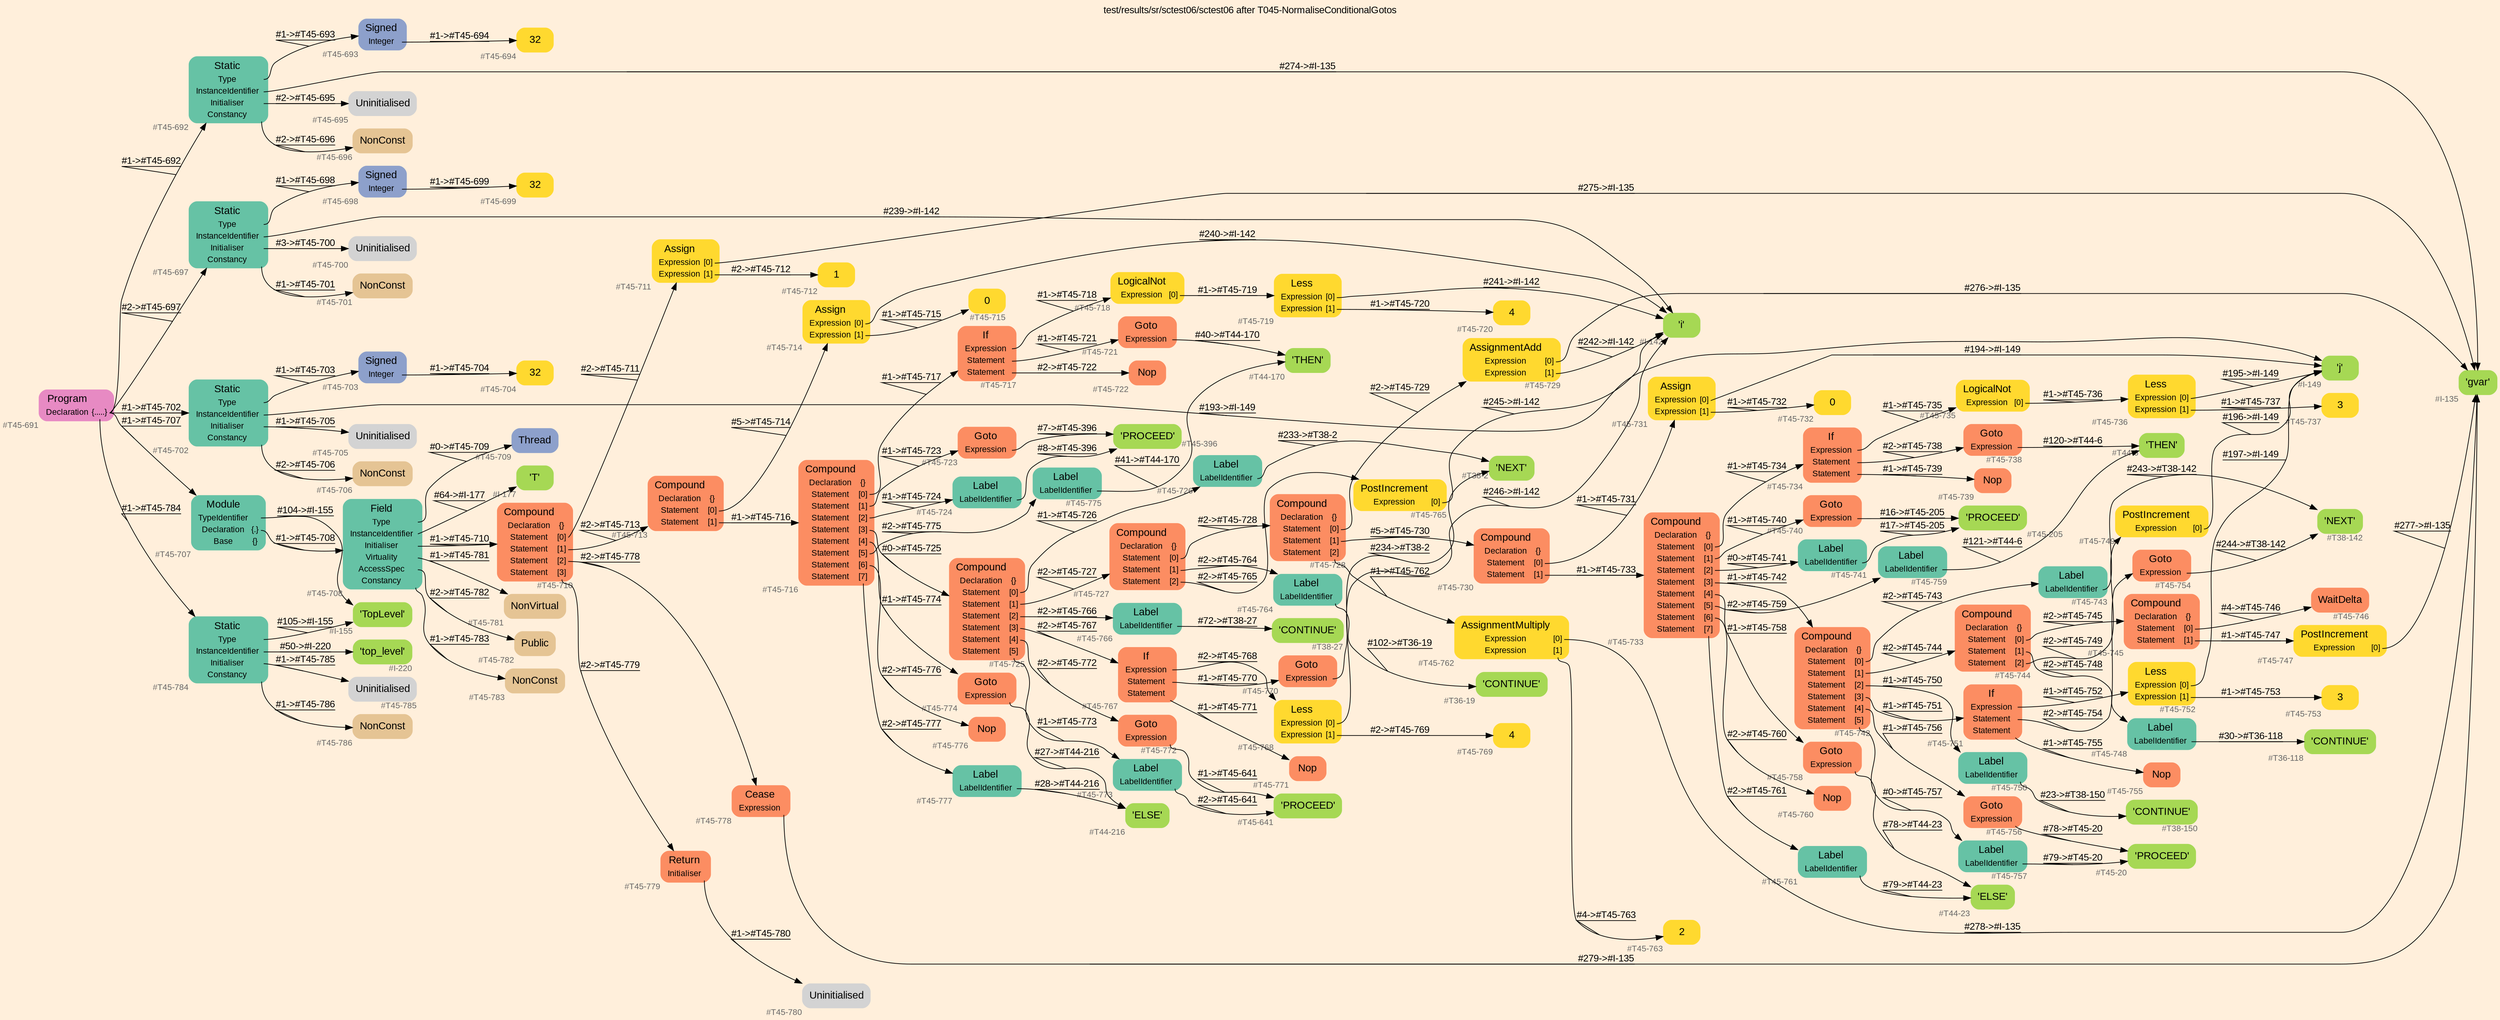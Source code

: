 digraph "test/results/sr/sctest06/sctest06 after T045-NormaliseConditionalGotos" {
label = "test/results/sr/sctest06/sctest06 after T045-NormaliseConditionalGotos"
labelloc = t
graph [
    rankdir = "LR"
    ranksep = 0.3
    bgcolor = antiquewhite1
    color = black
    fontcolor = black
    fontname = "Arial"
];
node [
    fontname = "Arial"
];
edge [
    fontname = "Arial"
];

// -------------------- node figure --------------------
// -------- block #T45-691 ----------
"#T45-691" [
    fillcolor = "/set28/4"
    xlabel = "#T45-691"
    fontsize = "12"
    fontcolor = grey40
    shape = "plaintext"
    label = <<TABLE BORDER="0" CELLBORDER="0" CELLSPACING="0">
     <TR><TD><FONT COLOR="black" POINT-SIZE="15">Program</FONT></TD></TR>
     <TR><TD><FONT COLOR="black" POINT-SIZE="12">Declaration</FONT></TD><TD PORT="port0"><FONT COLOR="black" POINT-SIZE="12">{.....}</FONT></TD></TR>
    </TABLE>>
    style = "rounded,filled"
];

// -------- block #T45-692 ----------
"#T45-692" [
    fillcolor = "/set28/1"
    xlabel = "#T45-692"
    fontsize = "12"
    fontcolor = grey40
    shape = "plaintext"
    label = <<TABLE BORDER="0" CELLBORDER="0" CELLSPACING="0">
     <TR><TD><FONT COLOR="black" POINT-SIZE="15">Static</FONT></TD></TR>
     <TR><TD><FONT COLOR="black" POINT-SIZE="12">Type</FONT></TD><TD PORT="port0"></TD></TR>
     <TR><TD><FONT COLOR="black" POINT-SIZE="12">InstanceIdentifier</FONT></TD><TD PORT="port1"></TD></TR>
     <TR><TD><FONT COLOR="black" POINT-SIZE="12">Initialiser</FONT></TD><TD PORT="port2"></TD></TR>
     <TR><TD><FONT COLOR="black" POINT-SIZE="12">Constancy</FONT></TD><TD PORT="port3"></TD></TR>
    </TABLE>>
    style = "rounded,filled"
];

// -------- block #T45-693 ----------
"#T45-693" [
    fillcolor = "/set28/3"
    xlabel = "#T45-693"
    fontsize = "12"
    fontcolor = grey40
    shape = "plaintext"
    label = <<TABLE BORDER="0" CELLBORDER="0" CELLSPACING="0">
     <TR><TD><FONT COLOR="black" POINT-SIZE="15">Signed</FONT></TD></TR>
     <TR><TD><FONT COLOR="black" POINT-SIZE="12">Integer</FONT></TD><TD PORT="port0"></TD></TR>
    </TABLE>>
    style = "rounded,filled"
];

// -------- block #T45-694 ----------
"#T45-694" [
    fillcolor = "/set28/6"
    xlabel = "#T45-694"
    fontsize = "12"
    fontcolor = grey40
    shape = "plaintext"
    label = <<TABLE BORDER="0" CELLBORDER="0" CELLSPACING="0">
     <TR><TD><FONT COLOR="black" POINT-SIZE="15">32</FONT></TD></TR>
    </TABLE>>
    style = "rounded,filled"
];

// -------- block #I-135 ----------
"#I-135" [
    fillcolor = "/set28/5"
    xlabel = "#I-135"
    fontsize = "12"
    fontcolor = grey40
    shape = "plaintext"
    label = <<TABLE BORDER="0" CELLBORDER="0" CELLSPACING="0">
     <TR><TD><FONT COLOR="black" POINT-SIZE="15">'gvar'</FONT></TD></TR>
    </TABLE>>
    style = "rounded,filled"
];

// -------- block #T45-695 ----------
"#T45-695" [
    xlabel = "#T45-695"
    fontsize = "12"
    fontcolor = grey40
    shape = "plaintext"
    label = <<TABLE BORDER="0" CELLBORDER="0" CELLSPACING="0">
     <TR><TD><FONT COLOR="black" POINT-SIZE="15">Uninitialised</FONT></TD></TR>
    </TABLE>>
    style = "rounded,filled"
];

// -------- block #T45-696 ----------
"#T45-696" [
    fillcolor = "/set28/7"
    xlabel = "#T45-696"
    fontsize = "12"
    fontcolor = grey40
    shape = "plaintext"
    label = <<TABLE BORDER="0" CELLBORDER="0" CELLSPACING="0">
     <TR><TD><FONT COLOR="black" POINT-SIZE="15">NonConst</FONT></TD></TR>
    </TABLE>>
    style = "rounded,filled"
];

// -------- block #T45-697 ----------
"#T45-697" [
    fillcolor = "/set28/1"
    xlabel = "#T45-697"
    fontsize = "12"
    fontcolor = grey40
    shape = "plaintext"
    label = <<TABLE BORDER="0" CELLBORDER="0" CELLSPACING="0">
     <TR><TD><FONT COLOR="black" POINT-SIZE="15">Static</FONT></TD></TR>
     <TR><TD><FONT COLOR="black" POINT-SIZE="12">Type</FONT></TD><TD PORT="port0"></TD></TR>
     <TR><TD><FONT COLOR="black" POINT-SIZE="12">InstanceIdentifier</FONT></TD><TD PORT="port1"></TD></TR>
     <TR><TD><FONT COLOR="black" POINT-SIZE="12">Initialiser</FONT></TD><TD PORT="port2"></TD></TR>
     <TR><TD><FONT COLOR="black" POINT-SIZE="12">Constancy</FONT></TD><TD PORT="port3"></TD></TR>
    </TABLE>>
    style = "rounded,filled"
];

// -------- block #T45-698 ----------
"#T45-698" [
    fillcolor = "/set28/3"
    xlabel = "#T45-698"
    fontsize = "12"
    fontcolor = grey40
    shape = "plaintext"
    label = <<TABLE BORDER="0" CELLBORDER="0" CELLSPACING="0">
     <TR><TD><FONT COLOR="black" POINT-SIZE="15">Signed</FONT></TD></TR>
     <TR><TD><FONT COLOR="black" POINT-SIZE="12">Integer</FONT></TD><TD PORT="port0"></TD></TR>
    </TABLE>>
    style = "rounded,filled"
];

// -------- block #T45-699 ----------
"#T45-699" [
    fillcolor = "/set28/6"
    xlabel = "#T45-699"
    fontsize = "12"
    fontcolor = grey40
    shape = "plaintext"
    label = <<TABLE BORDER="0" CELLBORDER="0" CELLSPACING="0">
     <TR><TD><FONT COLOR="black" POINT-SIZE="15">32</FONT></TD></TR>
    </TABLE>>
    style = "rounded,filled"
];

// -------- block #I-142 ----------
"#I-142" [
    fillcolor = "/set28/5"
    xlabel = "#I-142"
    fontsize = "12"
    fontcolor = grey40
    shape = "plaintext"
    label = <<TABLE BORDER="0" CELLBORDER="0" CELLSPACING="0">
     <TR><TD><FONT COLOR="black" POINT-SIZE="15">'i'</FONT></TD></TR>
    </TABLE>>
    style = "rounded,filled"
];

// -------- block #T45-700 ----------
"#T45-700" [
    xlabel = "#T45-700"
    fontsize = "12"
    fontcolor = grey40
    shape = "plaintext"
    label = <<TABLE BORDER="0" CELLBORDER="0" CELLSPACING="0">
     <TR><TD><FONT COLOR="black" POINT-SIZE="15">Uninitialised</FONT></TD></TR>
    </TABLE>>
    style = "rounded,filled"
];

// -------- block #T45-701 ----------
"#T45-701" [
    fillcolor = "/set28/7"
    xlabel = "#T45-701"
    fontsize = "12"
    fontcolor = grey40
    shape = "plaintext"
    label = <<TABLE BORDER="0" CELLBORDER="0" CELLSPACING="0">
     <TR><TD><FONT COLOR="black" POINT-SIZE="15">NonConst</FONT></TD></TR>
    </TABLE>>
    style = "rounded,filled"
];

// -------- block #T45-702 ----------
"#T45-702" [
    fillcolor = "/set28/1"
    xlabel = "#T45-702"
    fontsize = "12"
    fontcolor = grey40
    shape = "plaintext"
    label = <<TABLE BORDER="0" CELLBORDER="0" CELLSPACING="0">
     <TR><TD><FONT COLOR="black" POINT-SIZE="15">Static</FONT></TD></TR>
     <TR><TD><FONT COLOR="black" POINT-SIZE="12">Type</FONT></TD><TD PORT="port0"></TD></TR>
     <TR><TD><FONT COLOR="black" POINT-SIZE="12">InstanceIdentifier</FONT></TD><TD PORT="port1"></TD></TR>
     <TR><TD><FONT COLOR="black" POINT-SIZE="12">Initialiser</FONT></TD><TD PORT="port2"></TD></TR>
     <TR><TD><FONT COLOR="black" POINT-SIZE="12">Constancy</FONT></TD><TD PORT="port3"></TD></TR>
    </TABLE>>
    style = "rounded,filled"
];

// -------- block #T45-703 ----------
"#T45-703" [
    fillcolor = "/set28/3"
    xlabel = "#T45-703"
    fontsize = "12"
    fontcolor = grey40
    shape = "plaintext"
    label = <<TABLE BORDER="0" CELLBORDER="0" CELLSPACING="0">
     <TR><TD><FONT COLOR="black" POINT-SIZE="15">Signed</FONT></TD></TR>
     <TR><TD><FONT COLOR="black" POINT-SIZE="12">Integer</FONT></TD><TD PORT="port0"></TD></TR>
    </TABLE>>
    style = "rounded,filled"
];

// -------- block #T45-704 ----------
"#T45-704" [
    fillcolor = "/set28/6"
    xlabel = "#T45-704"
    fontsize = "12"
    fontcolor = grey40
    shape = "plaintext"
    label = <<TABLE BORDER="0" CELLBORDER="0" CELLSPACING="0">
     <TR><TD><FONT COLOR="black" POINT-SIZE="15">32</FONT></TD></TR>
    </TABLE>>
    style = "rounded,filled"
];

// -------- block #I-149 ----------
"#I-149" [
    fillcolor = "/set28/5"
    xlabel = "#I-149"
    fontsize = "12"
    fontcolor = grey40
    shape = "plaintext"
    label = <<TABLE BORDER="0" CELLBORDER="0" CELLSPACING="0">
     <TR><TD><FONT COLOR="black" POINT-SIZE="15">'j'</FONT></TD></TR>
    </TABLE>>
    style = "rounded,filled"
];

// -------- block #T45-705 ----------
"#T45-705" [
    xlabel = "#T45-705"
    fontsize = "12"
    fontcolor = grey40
    shape = "plaintext"
    label = <<TABLE BORDER="0" CELLBORDER="0" CELLSPACING="0">
     <TR><TD><FONT COLOR="black" POINT-SIZE="15">Uninitialised</FONT></TD></TR>
    </TABLE>>
    style = "rounded,filled"
];

// -------- block #T45-706 ----------
"#T45-706" [
    fillcolor = "/set28/7"
    xlabel = "#T45-706"
    fontsize = "12"
    fontcolor = grey40
    shape = "plaintext"
    label = <<TABLE BORDER="0" CELLBORDER="0" CELLSPACING="0">
     <TR><TD><FONT COLOR="black" POINT-SIZE="15">NonConst</FONT></TD></TR>
    </TABLE>>
    style = "rounded,filled"
];

// -------- block #T45-707 ----------
"#T45-707" [
    fillcolor = "/set28/1"
    xlabel = "#T45-707"
    fontsize = "12"
    fontcolor = grey40
    shape = "plaintext"
    label = <<TABLE BORDER="0" CELLBORDER="0" CELLSPACING="0">
     <TR><TD><FONT COLOR="black" POINT-SIZE="15">Module</FONT></TD></TR>
     <TR><TD><FONT COLOR="black" POINT-SIZE="12">TypeIdentifier</FONT></TD><TD PORT="port0"></TD></TR>
     <TR><TD><FONT COLOR="black" POINT-SIZE="12">Declaration</FONT></TD><TD PORT="port1"><FONT COLOR="black" POINT-SIZE="12">{.}</FONT></TD></TR>
     <TR><TD><FONT COLOR="black" POINT-SIZE="12">Base</FONT></TD><TD PORT="port2"><FONT COLOR="black" POINT-SIZE="12">{}</FONT></TD></TR>
    </TABLE>>
    style = "rounded,filled"
];

// -------- block #I-155 ----------
"#I-155" [
    fillcolor = "/set28/5"
    xlabel = "#I-155"
    fontsize = "12"
    fontcolor = grey40
    shape = "plaintext"
    label = <<TABLE BORDER="0" CELLBORDER="0" CELLSPACING="0">
     <TR><TD><FONT COLOR="black" POINT-SIZE="15">'TopLevel'</FONT></TD></TR>
    </TABLE>>
    style = "rounded,filled"
];

// -------- block #T45-708 ----------
"#T45-708" [
    fillcolor = "/set28/1"
    xlabel = "#T45-708"
    fontsize = "12"
    fontcolor = grey40
    shape = "plaintext"
    label = <<TABLE BORDER="0" CELLBORDER="0" CELLSPACING="0">
     <TR><TD><FONT COLOR="black" POINT-SIZE="15">Field</FONT></TD></TR>
     <TR><TD><FONT COLOR="black" POINT-SIZE="12">Type</FONT></TD><TD PORT="port0"></TD></TR>
     <TR><TD><FONT COLOR="black" POINT-SIZE="12">InstanceIdentifier</FONT></TD><TD PORT="port1"></TD></TR>
     <TR><TD><FONT COLOR="black" POINT-SIZE="12">Initialiser</FONT></TD><TD PORT="port2"></TD></TR>
     <TR><TD><FONT COLOR="black" POINT-SIZE="12">Virtuality</FONT></TD><TD PORT="port3"></TD></TR>
     <TR><TD><FONT COLOR="black" POINT-SIZE="12">AccessSpec</FONT></TD><TD PORT="port4"></TD></TR>
     <TR><TD><FONT COLOR="black" POINT-SIZE="12">Constancy</FONT></TD><TD PORT="port5"></TD></TR>
    </TABLE>>
    style = "rounded,filled"
];

// -------- block #T45-709 ----------
"#T45-709" [
    fillcolor = "/set28/3"
    xlabel = "#T45-709"
    fontsize = "12"
    fontcolor = grey40
    shape = "plaintext"
    label = <<TABLE BORDER="0" CELLBORDER="0" CELLSPACING="0">
     <TR><TD><FONT COLOR="black" POINT-SIZE="15">Thread</FONT></TD></TR>
    </TABLE>>
    style = "rounded,filled"
];

// -------- block #I-177 ----------
"#I-177" [
    fillcolor = "/set28/5"
    xlabel = "#I-177"
    fontsize = "12"
    fontcolor = grey40
    shape = "plaintext"
    label = <<TABLE BORDER="0" CELLBORDER="0" CELLSPACING="0">
     <TR><TD><FONT COLOR="black" POINT-SIZE="15">'T'</FONT></TD></TR>
    </TABLE>>
    style = "rounded,filled"
];

// -------- block #T45-710 ----------
"#T45-710" [
    fillcolor = "/set28/2"
    xlabel = "#T45-710"
    fontsize = "12"
    fontcolor = grey40
    shape = "plaintext"
    label = <<TABLE BORDER="0" CELLBORDER="0" CELLSPACING="0">
     <TR><TD><FONT COLOR="black" POINT-SIZE="15">Compound</FONT></TD></TR>
     <TR><TD><FONT COLOR="black" POINT-SIZE="12">Declaration</FONT></TD><TD PORT="port0"><FONT COLOR="black" POINT-SIZE="12">{}</FONT></TD></TR>
     <TR><TD><FONT COLOR="black" POINT-SIZE="12">Statement</FONT></TD><TD PORT="port1"><FONT COLOR="black" POINT-SIZE="12">[0]</FONT></TD></TR>
     <TR><TD><FONT COLOR="black" POINT-SIZE="12">Statement</FONT></TD><TD PORT="port2"><FONT COLOR="black" POINT-SIZE="12">[1]</FONT></TD></TR>
     <TR><TD><FONT COLOR="black" POINT-SIZE="12">Statement</FONT></TD><TD PORT="port3"><FONT COLOR="black" POINT-SIZE="12">[2]</FONT></TD></TR>
     <TR><TD><FONT COLOR="black" POINT-SIZE="12">Statement</FONT></TD><TD PORT="port4"><FONT COLOR="black" POINT-SIZE="12">[3]</FONT></TD></TR>
    </TABLE>>
    style = "rounded,filled"
];

// -------- block #T45-711 ----------
"#T45-711" [
    fillcolor = "/set28/6"
    xlabel = "#T45-711"
    fontsize = "12"
    fontcolor = grey40
    shape = "plaintext"
    label = <<TABLE BORDER="0" CELLBORDER="0" CELLSPACING="0">
     <TR><TD><FONT COLOR="black" POINT-SIZE="15">Assign</FONT></TD></TR>
     <TR><TD><FONT COLOR="black" POINT-SIZE="12">Expression</FONT></TD><TD PORT="port0"><FONT COLOR="black" POINT-SIZE="12">[0]</FONT></TD></TR>
     <TR><TD><FONT COLOR="black" POINT-SIZE="12">Expression</FONT></TD><TD PORT="port1"><FONT COLOR="black" POINT-SIZE="12">[1]</FONT></TD></TR>
    </TABLE>>
    style = "rounded,filled"
];

// -------- block #T45-712 ----------
"#T45-712" [
    fillcolor = "/set28/6"
    xlabel = "#T45-712"
    fontsize = "12"
    fontcolor = grey40
    shape = "plaintext"
    label = <<TABLE BORDER="0" CELLBORDER="0" CELLSPACING="0">
     <TR><TD><FONT COLOR="black" POINT-SIZE="15">1</FONT></TD></TR>
    </TABLE>>
    style = "rounded,filled"
];

// -------- block #T45-713 ----------
"#T45-713" [
    fillcolor = "/set28/2"
    xlabel = "#T45-713"
    fontsize = "12"
    fontcolor = grey40
    shape = "plaintext"
    label = <<TABLE BORDER="0" CELLBORDER="0" CELLSPACING="0">
     <TR><TD><FONT COLOR="black" POINT-SIZE="15">Compound</FONT></TD></TR>
     <TR><TD><FONT COLOR="black" POINT-SIZE="12">Declaration</FONT></TD><TD PORT="port0"><FONT COLOR="black" POINT-SIZE="12">{}</FONT></TD></TR>
     <TR><TD><FONT COLOR="black" POINT-SIZE="12">Statement</FONT></TD><TD PORT="port1"><FONT COLOR="black" POINT-SIZE="12">[0]</FONT></TD></TR>
     <TR><TD><FONT COLOR="black" POINT-SIZE="12">Statement</FONT></TD><TD PORT="port2"><FONT COLOR="black" POINT-SIZE="12">[1]</FONT></TD></TR>
    </TABLE>>
    style = "rounded,filled"
];

// -------- block #T45-714 ----------
"#T45-714" [
    fillcolor = "/set28/6"
    xlabel = "#T45-714"
    fontsize = "12"
    fontcolor = grey40
    shape = "plaintext"
    label = <<TABLE BORDER="0" CELLBORDER="0" CELLSPACING="0">
     <TR><TD><FONT COLOR="black" POINT-SIZE="15">Assign</FONT></TD></TR>
     <TR><TD><FONT COLOR="black" POINT-SIZE="12">Expression</FONT></TD><TD PORT="port0"><FONT COLOR="black" POINT-SIZE="12">[0]</FONT></TD></TR>
     <TR><TD><FONT COLOR="black" POINT-SIZE="12">Expression</FONT></TD><TD PORT="port1"><FONT COLOR="black" POINT-SIZE="12">[1]</FONT></TD></TR>
    </TABLE>>
    style = "rounded,filled"
];

// -------- block #T45-715 ----------
"#T45-715" [
    fillcolor = "/set28/6"
    xlabel = "#T45-715"
    fontsize = "12"
    fontcolor = grey40
    shape = "plaintext"
    label = <<TABLE BORDER="0" CELLBORDER="0" CELLSPACING="0">
     <TR><TD><FONT COLOR="black" POINT-SIZE="15">0</FONT></TD></TR>
    </TABLE>>
    style = "rounded,filled"
];

// -------- block #T45-716 ----------
"#T45-716" [
    fillcolor = "/set28/2"
    xlabel = "#T45-716"
    fontsize = "12"
    fontcolor = grey40
    shape = "plaintext"
    label = <<TABLE BORDER="0" CELLBORDER="0" CELLSPACING="0">
     <TR><TD><FONT COLOR="black" POINT-SIZE="15">Compound</FONT></TD></TR>
     <TR><TD><FONT COLOR="black" POINT-SIZE="12">Declaration</FONT></TD><TD PORT="port0"><FONT COLOR="black" POINT-SIZE="12">{}</FONT></TD></TR>
     <TR><TD><FONT COLOR="black" POINT-SIZE="12">Statement</FONT></TD><TD PORT="port1"><FONT COLOR="black" POINT-SIZE="12">[0]</FONT></TD></TR>
     <TR><TD><FONT COLOR="black" POINT-SIZE="12">Statement</FONT></TD><TD PORT="port2"><FONT COLOR="black" POINT-SIZE="12">[1]</FONT></TD></TR>
     <TR><TD><FONT COLOR="black" POINT-SIZE="12">Statement</FONT></TD><TD PORT="port3"><FONT COLOR="black" POINT-SIZE="12">[2]</FONT></TD></TR>
     <TR><TD><FONT COLOR="black" POINT-SIZE="12">Statement</FONT></TD><TD PORT="port4"><FONT COLOR="black" POINT-SIZE="12">[3]</FONT></TD></TR>
     <TR><TD><FONT COLOR="black" POINT-SIZE="12">Statement</FONT></TD><TD PORT="port5"><FONT COLOR="black" POINT-SIZE="12">[4]</FONT></TD></TR>
     <TR><TD><FONT COLOR="black" POINT-SIZE="12">Statement</FONT></TD><TD PORT="port6"><FONT COLOR="black" POINT-SIZE="12">[5]</FONT></TD></TR>
     <TR><TD><FONT COLOR="black" POINT-SIZE="12">Statement</FONT></TD><TD PORT="port7"><FONT COLOR="black" POINT-SIZE="12">[6]</FONT></TD></TR>
     <TR><TD><FONT COLOR="black" POINT-SIZE="12">Statement</FONT></TD><TD PORT="port8"><FONT COLOR="black" POINT-SIZE="12">[7]</FONT></TD></TR>
    </TABLE>>
    style = "rounded,filled"
];

// -------- block #T45-717 ----------
"#T45-717" [
    fillcolor = "/set28/2"
    xlabel = "#T45-717"
    fontsize = "12"
    fontcolor = grey40
    shape = "plaintext"
    label = <<TABLE BORDER="0" CELLBORDER="0" CELLSPACING="0">
     <TR><TD><FONT COLOR="black" POINT-SIZE="15">If</FONT></TD></TR>
     <TR><TD><FONT COLOR="black" POINT-SIZE="12">Expression</FONT></TD><TD PORT="port0"></TD></TR>
     <TR><TD><FONT COLOR="black" POINT-SIZE="12">Statement</FONT></TD><TD PORT="port1"></TD></TR>
     <TR><TD><FONT COLOR="black" POINT-SIZE="12">Statement</FONT></TD><TD PORT="port2"></TD></TR>
    </TABLE>>
    style = "rounded,filled"
];

// -------- block #T45-718 ----------
"#T45-718" [
    fillcolor = "/set28/6"
    xlabel = "#T45-718"
    fontsize = "12"
    fontcolor = grey40
    shape = "plaintext"
    label = <<TABLE BORDER="0" CELLBORDER="0" CELLSPACING="0">
     <TR><TD><FONT COLOR="black" POINT-SIZE="15">LogicalNot</FONT></TD></TR>
     <TR><TD><FONT COLOR="black" POINT-SIZE="12">Expression</FONT></TD><TD PORT="port0"><FONT COLOR="black" POINT-SIZE="12">[0]</FONT></TD></TR>
    </TABLE>>
    style = "rounded,filled"
];

// -------- block #T45-719 ----------
"#T45-719" [
    fillcolor = "/set28/6"
    xlabel = "#T45-719"
    fontsize = "12"
    fontcolor = grey40
    shape = "plaintext"
    label = <<TABLE BORDER="0" CELLBORDER="0" CELLSPACING="0">
     <TR><TD><FONT COLOR="black" POINT-SIZE="15">Less</FONT></TD></TR>
     <TR><TD><FONT COLOR="black" POINT-SIZE="12">Expression</FONT></TD><TD PORT="port0"><FONT COLOR="black" POINT-SIZE="12">[0]</FONT></TD></TR>
     <TR><TD><FONT COLOR="black" POINT-SIZE="12">Expression</FONT></TD><TD PORT="port1"><FONT COLOR="black" POINT-SIZE="12">[1]</FONT></TD></TR>
    </TABLE>>
    style = "rounded,filled"
];

// -------- block #T45-720 ----------
"#T45-720" [
    fillcolor = "/set28/6"
    xlabel = "#T45-720"
    fontsize = "12"
    fontcolor = grey40
    shape = "plaintext"
    label = <<TABLE BORDER="0" CELLBORDER="0" CELLSPACING="0">
     <TR><TD><FONT COLOR="black" POINT-SIZE="15">4</FONT></TD></TR>
    </TABLE>>
    style = "rounded,filled"
];

// -------- block #T45-721 ----------
"#T45-721" [
    fillcolor = "/set28/2"
    xlabel = "#T45-721"
    fontsize = "12"
    fontcolor = grey40
    shape = "plaintext"
    label = <<TABLE BORDER="0" CELLBORDER="0" CELLSPACING="0">
     <TR><TD><FONT COLOR="black" POINT-SIZE="15">Goto</FONT></TD></TR>
     <TR><TD><FONT COLOR="black" POINT-SIZE="12">Expression</FONT></TD><TD PORT="port0"></TD></TR>
    </TABLE>>
    style = "rounded,filled"
];

// -------- block #T44-170 ----------
"#T44-170" [
    fillcolor = "/set28/5"
    xlabel = "#T44-170"
    fontsize = "12"
    fontcolor = grey40
    shape = "plaintext"
    label = <<TABLE BORDER="0" CELLBORDER="0" CELLSPACING="0">
     <TR><TD><FONT COLOR="black" POINT-SIZE="15">'THEN'</FONT></TD></TR>
    </TABLE>>
    style = "rounded,filled"
];

// -------- block #T45-722 ----------
"#T45-722" [
    fillcolor = "/set28/2"
    xlabel = "#T45-722"
    fontsize = "12"
    fontcolor = grey40
    shape = "plaintext"
    label = <<TABLE BORDER="0" CELLBORDER="0" CELLSPACING="0">
     <TR><TD><FONT COLOR="black" POINT-SIZE="15">Nop</FONT></TD></TR>
    </TABLE>>
    style = "rounded,filled"
];

// -------- block #T45-723 ----------
"#T45-723" [
    fillcolor = "/set28/2"
    xlabel = "#T45-723"
    fontsize = "12"
    fontcolor = grey40
    shape = "plaintext"
    label = <<TABLE BORDER="0" CELLBORDER="0" CELLSPACING="0">
     <TR><TD><FONT COLOR="black" POINT-SIZE="15">Goto</FONT></TD></TR>
     <TR><TD><FONT COLOR="black" POINT-SIZE="12">Expression</FONT></TD><TD PORT="port0"></TD></TR>
    </TABLE>>
    style = "rounded,filled"
];

// -------- block #T45-396 ----------
"#T45-396" [
    fillcolor = "/set28/5"
    xlabel = "#T45-396"
    fontsize = "12"
    fontcolor = grey40
    shape = "plaintext"
    label = <<TABLE BORDER="0" CELLBORDER="0" CELLSPACING="0">
     <TR><TD><FONT COLOR="black" POINT-SIZE="15">'PROCEED'</FONT></TD></TR>
    </TABLE>>
    style = "rounded,filled"
];

// -------- block #T45-724 ----------
"#T45-724" [
    fillcolor = "/set28/1"
    xlabel = "#T45-724"
    fontsize = "12"
    fontcolor = grey40
    shape = "plaintext"
    label = <<TABLE BORDER="0" CELLBORDER="0" CELLSPACING="0">
     <TR><TD><FONT COLOR="black" POINT-SIZE="15">Label</FONT></TD></TR>
     <TR><TD><FONT COLOR="black" POINT-SIZE="12">LabelIdentifier</FONT></TD><TD PORT="port0"></TD></TR>
    </TABLE>>
    style = "rounded,filled"
];

// -------- block #T45-725 ----------
"#T45-725" [
    fillcolor = "/set28/2"
    xlabel = "#T45-725"
    fontsize = "12"
    fontcolor = grey40
    shape = "plaintext"
    label = <<TABLE BORDER="0" CELLBORDER="0" CELLSPACING="0">
     <TR><TD><FONT COLOR="black" POINT-SIZE="15">Compound</FONT></TD></TR>
     <TR><TD><FONT COLOR="black" POINT-SIZE="12">Declaration</FONT></TD><TD PORT="port0"><FONT COLOR="black" POINT-SIZE="12">{}</FONT></TD></TR>
     <TR><TD><FONT COLOR="black" POINT-SIZE="12">Statement</FONT></TD><TD PORT="port1"><FONT COLOR="black" POINT-SIZE="12">[0]</FONT></TD></TR>
     <TR><TD><FONT COLOR="black" POINT-SIZE="12">Statement</FONT></TD><TD PORT="port2"><FONT COLOR="black" POINT-SIZE="12">[1]</FONT></TD></TR>
     <TR><TD><FONT COLOR="black" POINT-SIZE="12">Statement</FONT></TD><TD PORT="port3"><FONT COLOR="black" POINT-SIZE="12">[2]</FONT></TD></TR>
     <TR><TD><FONT COLOR="black" POINT-SIZE="12">Statement</FONT></TD><TD PORT="port4"><FONT COLOR="black" POINT-SIZE="12">[3]</FONT></TD></TR>
     <TR><TD><FONT COLOR="black" POINT-SIZE="12">Statement</FONT></TD><TD PORT="port5"><FONT COLOR="black" POINT-SIZE="12">[4]</FONT></TD></TR>
     <TR><TD><FONT COLOR="black" POINT-SIZE="12">Statement</FONT></TD><TD PORT="port6"><FONT COLOR="black" POINT-SIZE="12">[5]</FONT></TD></TR>
    </TABLE>>
    style = "rounded,filled"
];

// -------- block #T45-726 ----------
"#T45-726" [
    fillcolor = "/set28/1"
    xlabel = "#T45-726"
    fontsize = "12"
    fontcolor = grey40
    shape = "plaintext"
    label = <<TABLE BORDER="0" CELLBORDER="0" CELLSPACING="0">
     <TR><TD><FONT COLOR="black" POINT-SIZE="15">Label</FONT></TD></TR>
     <TR><TD><FONT COLOR="black" POINT-SIZE="12">LabelIdentifier</FONT></TD><TD PORT="port0"></TD></TR>
    </TABLE>>
    style = "rounded,filled"
];

// -------- block #T38-2 ----------
"#T38-2" [
    fillcolor = "/set28/5"
    xlabel = "#T38-2"
    fontsize = "12"
    fontcolor = grey40
    shape = "plaintext"
    label = <<TABLE BORDER="0" CELLBORDER="0" CELLSPACING="0">
     <TR><TD><FONT COLOR="black" POINT-SIZE="15">'NEXT'</FONT></TD></TR>
    </TABLE>>
    style = "rounded,filled"
];

// -------- block #T45-727 ----------
"#T45-727" [
    fillcolor = "/set28/2"
    xlabel = "#T45-727"
    fontsize = "12"
    fontcolor = grey40
    shape = "plaintext"
    label = <<TABLE BORDER="0" CELLBORDER="0" CELLSPACING="0">
     <TR><TD><FONT COLOR="black" POINT-SIZE="15">Compound</FONT></TD></TR>
     <TR><TD><FONT COLOR="black" POINT-SIZE="12">Declaration</FONT></TD><TD PORT="port0"><FONT COLOR="black" POINT-SIZE="12">{}</FONT></TD></TR>
     <TR><TD><FONT COLOR="black" POINT-SIZE="12">Statement</FONT></TD><TD PORT="port1"><FONT COLOR="black" POINT-SIZE="12">[0]</FONT></TD></TR>
     <TR><TD><FONT COLOR="black" POINT-SIZE="12">Statement</FONT></TD><TD PORT="port2"><FONT COLOR="black" POINT-SIZE="12">[1]</FONT></TD></TR>
     <TR><TD><FONT COLOR="black" POINT-SIZE="12">Statement</FONT></TD><TD PORT="port3"><FONT COLOR="black" POINT-SIZE="12">[2]</FONT></TD></TR>
    </TABLE>>
    style = "rounded,filled"
];

// -------- block #T45-728 ----------
"#T45-728" [
    fillcolor = "/set28/2"
    xlabel = "#T45-728"
    fontsize = "12"
    fontcolor = grey40
    shape = "plaintext"
    label = <<TABLE BORDER="0" CELLBORDER="0" CELLSPACING="0">
     <TR><TD><FONT COLOR="black" POINT-SIZE="15">Compound</FONT></TD></TR>
     <TR><TD><FONT COLOR="black" POINT-SIZE="12">Declaration</FONT></TD><TD PORT="port0"><FONT COLOR="black" POINT-SIZE="12">{}</FONT></TD></TR>
     <TR><TD><FONT COLOR="black" POINT-SIZE="12">Statement</FONT></TD><TD PORT="port1"><FONT COLOR="black" POINT-SIZE="12">[0]</FONT></TD></TR>
     <TR><TD><FONT COLOR="black" POINT-SIZE="12">Statement</FONT></TD><TD PORT="port2"><FONT COLOR="black" POINT-SIZE="12">[1]</FONT></TD></TR>
     <TR><TD><FONT COLOR="black" POINT-SIZE="12">Statement</FONT></TD><TD PORT="port3"><FONT COLOR="black" POINT-SIZE="12">[2]</FONT></TD></TR>
    </TABLE>>
    style = "rounded,filled"
];

// -------- block #T45-729 ----------
"#T45-729" [
    fillcolor = "/set28/6"
    xlabel = "#T45-729"
    fontsize = "12"
    fontcolor = grey40
    shape = "plaintext"
    label = <<TABLE BORDER="0" CELLBORDER="0" CELLSPACING="0">
     <TR><TD><FONT COLOR="black" POINT-SIZE="15">AssignmentAdd</FONT></TD></TR>
     <TR><TD><FONT COLOR="black" POINT-SIZE="12">Expression</FONT></TD><TD PORT="port0"><FONT COLOR="black" POINT-SIZE="12">[0]</FONT></TD></TR>
     <TR><TD><FONT COLOR="black" POINT-SIZE="12">Expression</FONT></TD><TD PORT="port1"><FONT COLOR="black" POINT-SIZE="12">[1]</FONT></TD></TR>
    </TABLE>>
    style = "rounded,filled"
];

// -------- block #T45-730 ----------
"#T45-730" [
    fillcolor = "/set28/2"
    xlabel = "#T45-730"
    fontsize = "12"
    fontcolor = grey40
    shape = "plaintext"
    label = <<TABLE BORDER="0" CELLBORDER="0" CELLSPACING="0">
     <TR><TD><FONT COLOR="black" POINT-SIZE="15">Compound</FONT></TD></TR>
     <TR><TD><FONT COLOR="black" POINT-SIZE="12">Declaration</FONT></TD><TD PORT="port0"><FONT COLOR="black" POINT-SIZE="12">{}</FONT></TD></TR>
     <TR><TD><FONT COLOR="black" POINT-SIZE="12">Statement</FONT></TD><TD PORT="port1"><FONT COLOR="black" POINT-SIZE="12">[0]</FONT></TD></TR>
     <TR><TD><FONT COLOR="black" POINT-SIZE="12">Statement</FONT></TD><TD PORT="port2"><FONT COLOR="black" POINT-SIZE="12">[1]</FONT></TD></TR>
    </TABLE>>
    style = "rounded,filled"
];

// -------- block #T45-731 ----------
"#T45-731" [
    fillcolor = "/set28/6"
    xlabel = "#T45-731"
    fontsize = "12"
    fontcolor = grey40
    shape = "plaintext"
    label = <<TABLE BORDER="0" CELLBORDER="0" CELLSPACING="0">
     <TR><TD><FONT COLOR="black" POINT-SIZE="15">Assign</FONT></TD></TR>
     <TR><TD><FONT COLOR="black" POINT-SIZE="12">Expression</FONT></TD><TD PORT="port0"><FONT COLOR="black" POINT-SIZE="12">[0]</FONT></TD></TR>
     <TR><TD><FONT COLOR="black" POINT-SIZE="12">Expression</FONT></TD><TD PORT="port1"><FONT COLOR="black" POINT-SIZE="12">[1]</FONT></TD></TR>
    </TABLE>>
    style = "rounded,filled"
];

// -------- block #T45-732 ----------
"#T45-732" [
    fillcolor = "/set28/6"
    xlabel = "#T45-732"
    fontsize = "12"
    fontcolor = grey40
    shape = "plaintext"
    label = <<TABLE BORDER="0" CELLBORDER="0" CELLSPACING="0">
     <TR><TD><FONT COLOR="black" POINT-SIZE="15">0</FONT></TD></TR>
    </TABLE>>
    style = "rounded,filled"
];

// -------- block #T45-733 ----------
"#T45-733" [
    fillcolor = "/set28/2"
    xlabel = "#T45-733"
    fontsize = "12"
    fontcolor = grey40
    shape = "plaintext"
    label = <<TABLE BORDER="0" CELLBORDER="0" CELLSPACING="0">
     <TR><TD><FONT COLOR="black" POINT-SIZE="15">Compound</FONT></TD></TR>
     <TR><TD><FONT COLOR="black" POINT-SIZE="12">Declaration</FONT></TD><TD PORT="port0"><FONT COLOR="black" POINT-SIZE="12">{}</FONT></TD></TR>
     <TR><TD><FONT COLOR="black" POINT-SIZE="12">Statement</FONT></TD><TD PORT="port1"><FONT COLOR="black" POINT-SIZE="12">[0]</FONT></TD></TR>
     <TR><TD><FONT COLOR="black" POINT-SIZE="12">Statement</FONT></TD><TD PORT="port2"><FONT COLOR="black" POINT-SIZE="12">[1]</FONT></TD></TR>
     <TR><TD><FONT COLOR="black" POINT-SIZE="12">Statement</FONT></TD><TD PORT="port3"><FONT COLOR="black" POINT-SIZE="12">[2]</FONT></TD></TR>
     <TR><TD><FONT COLOR="black" POINT-SIZE="12">Statement</FONT></TD><TD PORT="port4"><FONT COLOR="black" POINT-SIZE="12">[3]</FONT></TD></TR>
     <TR><TD><FONT COLOR="black" POINT-SIZE="12">Statement</FONT></TD><TD PORT="port5"><FONT COLOR="black" POINT-SIZE="12">[4]</FONT></TD></TR>
     <TR><TD><FONT COLOR="black" POINT-SIZE="12">Statement</FONT></TD><TD PORT="port6"><FONT COLOR="black" POINT-SIZE="12">[5]</FONT></TD></TR>
     <TR><TD><FONT COLOR="black" POINT-SIZE="12">Statement</FONT></TD><TD PORT="port7"><FONT COLOR="black" POINT-SIZE="12">[6]</FONT></TD></TR>
     <TR><TD><FONT COLOR="black" POINT-SIZE="12">Statement</FONT></TD><TD PORT="port8"><FONT COLOR="black" POINT-SIZE="12">[7]</FONT></TD></TR>
    </TABLE>>
    style = "rounded,filled"
];

// -------- block #T45-734 ----------
"#T45-734" [
    fillcolor = "/set28/2"
    xlabel = "#T45-734"
    fontsize = "12"
    fontcolor = grey40
    shape = "plaintext"
    label = <<TABLE BORDER="0" CELLBORDER="0" CELLSPACING="0">
     <TR><TD><FONT COLOR="black" POINT-SIZE="15">If</FONT></TD></TR>
     <TR><TD><FONT COLOR="black" POINT-SIZE="12">Expression</FONT></TD><TD PORT="port0"></TD></TR>
     <TR><TD><FONT COLOR="black" POINT-SIZE="12">Statement</FONT></TD><TD PORT="port1"></TD></TR>
     <TR><TD><FONT COLOR="black" POINT-SIZE="12">Statement</FONT></TD><TD PORT="port2"></TD></TR>
    </TABLE>>
    style = "rounded,filled"
];

// -------- block #T45-735 ----------
"#T45-735" [
    fillcolor = "/set28/6"
    xlabel = "#T45-735"
    fontsize = "12"
    fontcolor = grey40
    shape = "plaintext"
    label = <<TABLE BORDER="0" CELLBORDER="0" CELLSPACING="0">
     <TR><TD><FONT COLOR="black" POINT-SIZE="15">LogicalNot</FONT></TD></TR>
     <TR><TD><FONT COLOR="black" POINT-SIZE="12">Expression</FONT></TD><TD PORT="port0"><FONT COLOR="black" POINT-SIZE="12">[0]</FONT></TD></TR>
    </TABLE>>
    style = "rounded,filled"
];

// -------- block #T45-736 ----------
"#T45-736" [
    fillcolor = "/set28/6"
    xlabel = "#T45-736"
    fontsize = "12"
    fontcolor = grey40
    shape = "plaintext"
    label = <<TABLE BORDER="0" CELLBORDER="0" CELLSPACING="0">
     <TR><TD><FONT COLOR="black" POINT-SIZE="15">Less</FONT></TD></TR>
     <TR><TD><FONT COLOR="black" POINT-SIZE="12">Expression</FONT></TD><TD PORT="port0"><FONT COLOR="black" POINT-SIZE="12">[0]</FONT></TD></TR>
     <TR><TD><FONT COLOR="black" POINT-SIZE="12">Expression</FONT></TD><TD PORT="port1"><FONT COLOR="black" POINT-SIZE="12">[1]</FONT></TD></TR>
    </TABLE>>
    style = "rounded,filled"
];

// -------- block #T45-737 ----------
"#T45-737" [
    fillcolor = "/set28/6"
    xlabel = "#T45-737"
    fontsize = "12"
    fontcolor = grey40
    shape = "plaintext"
    label = <<TABLE BORDER="0" CELLBORDER="0" CELLSPACING="0">
     <TR><TD><FONT COLOR="black" POINT-SIZE="15">3</FONT></TD></TR>
    </TABLE>>
    style = "rounded,filled"
];

// -------- block #T45-738 ----------
"#T45-738" [
    fillcolor = "/set28/2"
    xlabel = "#T45-738"
    fontsize = "12"
    fontcolor = grey40
    shape = "plaintext"
    label = <<TABLE BORDER="0" CELLBORDER="0" CELLSPACING="0">
     <TR><TD><FONT COLOR="black" POINT-SIZE="15">Goto</FONT></TD></TR>
     <TR><TD><FONT COLOR="black" POINT-SIZE="12">Expression</FONT></TD><TD PORT="port0"></TD></TR>
    </TABLE>>
    style = "rounded,filled"
];

// -------- block #T44-6 ----------
"#T44-6" [
    fillcolor = "/set28/5"
    xlabel = "#T44-6"
    fontsize = "12"
    fontcolor = grey40
    shape = "plaintext"
    label = <<TABLE BORDER="0" CELLBORDER="0" CELLSPACING="0">
     <TR><TD><FONT COLOR="black" POINT-SIZE="15">'THEN'</FONT></TD></TR>
    </TABLE>>
    style = "rounded,filled"
];

// -------- block #T45-739 ----------
"#T45-739" [
    fillcolor = "/set28/2"
    xlabel = "#T45-739"
    fontsize = "12"
    fontcolor = grey40
    shape = "plaintext"
    label = <<TABLE BORDER="0" CELLBORDER="0" CELLSPACING="0">
     <TR><TD><FONT COLOR="black" POINT-SIZE="15">Nop</FONT></TD></TR>
    </TABLE>>
    style = "rounded,filled"
];

// -------- block #T45-740 ----------
"#T45-740" [
    fillcolor = "/set28/2"
    xlabel = "#T45-740"
    fontsize = "12"
    fontcolor = grey40
    shape = "plaintext"
    label = <<TABLE BORDER="0" CELLBORDER="0" CELLSPACING="0">
     <TR><TD><FONT COLOR="black" POINT-SIZE="15">Goto</FONT></TD></TR>
     <TR><TD><FONT COLOR="black" POINT-SIZE="12">Expression</FONT></TD><TD PORT="port0"></TD></TR>
    </TABLE>>
    style = "rounded,filled"
];

// -------- block #T45-205 ----------
"#T45-205" [
    fillcolor = "/set28/5"
    xlabel = "#T45-205"
    fontsize = "12"
    fontcolor = grey40
    shape = "plaintext"
    label = <<TABLE BORDER="0" CELLBORDER="0" CELLSPACING="0">
     <TR><TD><FONT COLOR="black" POINT-SIZE="15">'PROCEED'</FONT></TD></TR>
    </TABLE>>
    style = "rounded,filled"
];

// -------- block #T45-741 ----------
"#T45-741" [
    fillcolor = "/set28/1"
    xlabel = "#T45-741"
    fontsize = "12"
    fontcolor = grey40
    shape = "plaintext"
    label = <<TABLE BORDER="0" CELLBORDER="0" CELLSPACING="0">
     <TR><TD><FONT COLOR="black" POINT-SIZE="15">Label</FONT></TD></TR>
     <TR><TD><FONT COLOR="black" POINT-SIZE="12">LabelIdentifier</FONT></TD><TD PORT="port0"></TD></TR>
    </TABLE>>
    style = "rounded,filled"
];

// -------- block #T45-742 ----------
"#T45-742" [
    fillcolor = "/set28/2"
    xlabel = "#T45-742"
    fontsize = "12"
    fontcolor = grey40
    shape = "plaintext"
    label = <<TABLE BORDER="0" CELLBORDER="0" CELLSPACING="0">
     <TR><TD><FONT COLOR="black" POINT-SIZE="15">Compound</FONT></TD></TR>
     <TR><TD><FONT COLOR="black" POINT-SIZE="12">Declaration</FONT></TD><TD PORT="port0"><FONT COLOR="black" POINT-SIZE="12">{}</FONT></TD></TR>
     <TR><TD><FONT COLOR="black" POINT-SIZE="12">Statement</FONT></TD><TD PORT="port1"><FONT COLOR="black" POINT-SIZE="12">[0]</FONT></TD></TR>
     <TR><TD><FONT COLOR="black" POINT-SIZE="12">Statement</FONT></TD><TD PORT="port2"><FONT COLOR="black" POINT-SIZE="12">[1]</FONT></TD></TR>
     <TR><TD><FONT COLOR="black" POINT-SIZE="12">Statement</FONT></TD><TD PORT="port3"><FONT COLOR="black" POINT-SIZE="12">[2]</FONT></TD></TR>
     <TR><TD><FONT COLOR="black" POINT-SIZE="12">Statement</FONT></TD><TD PORT="port4"><FONT COLOR="black" POINT-SIZE="12">[3]</FONT></TD></TR>
     <TR><TD><FONT COLOR="black" POINT-SIZE="12">Statement</FONT></TD><TD PORT="port5"><FONT COLOR="black" POINT-SIZE="12">[4]</FONT></TD></TR>
     <TR><TD><FONT COLOR="black" POINT-SIZE="12">Statement</FONT></TD><TD PORT="port6"><FONT COLOR="black" POINT-SIZE="12">[5]</FONT></TD></TR>
    </TABLE>>
    style = "rounded,filled"
];

// -------- block #T45-743 ----------
"#T45-743" [
    fillcolor = "/set28/1"
    xlabel = "#T45-743"
    fontsize = "12"
    fontcolor = grey40
    shape = "plaintext"
    label = <<TABLE BORDER="0" CELLBORDER="0" CELLSPACING="0">
     <TR><TD><FONT COLOR="black" POINT-SIZE="15">Label</FONT></TD></TR>
     <TR><TD><FONT COLOR="black" POINT-SIZE="12">LabelIdentifier</FONT></TD><TD PORT="port0"></TD></TR>
    </TABLE>>
    style = "rounded,filled"
];

// -------- block #T38-142 ----------
"#T38-142" [
    fillcolor = "/set28/5"
    xlabel = "#T38-142"
    fontsize = "12"
    fontcolor = grey40
    shape = "plaintext"
    label = <<TABLE BORDER="0" CELLBORDER="0" CELLSPACING="0">
     <TR><TD><FONT COLOR="black" POINT-SIZE="15">'NEXT'</FONT></TD></TR>
    </TABLE>>
    style = "rounded,filled"
];

// -------- block #T45-744 ----------
"#T45-744" [
    fillcolor = "/set28/2"
    xlabel = "#T45-744"
    fontsize = "12"
    fontcolor = grey40
    shape = "plaintext"
    label = <<TABLE BORDER="0" CELLBORDER="0" CELLSPACING="0">
     <TR><TD><FONT COLOR="black" POINT-SIZE="15">Compound</FONT></TD></TR>
     <TR><TD><FONT COLOR="black" POINT-SIZE="12">Declaration</FONT></TD><TD PORT="port0"><FONT COLOR="black" POINT-SIZE="12">{}</FONT></TD></TR>
     <TR><TD><FONT COLOR="black" POINT-SIZE="12">Statement</FONT></TD><TD PORT="port1"><FONT COLOR="black" POINT-SIZE="12">[0]</FONT></TD></TR>
     <TR><TD><FONT COLOR="black" POINT-SIZE="12">Statement</FONT></TD><TD PORT="port2"><FONT COLOR="black" POINT-SIZE="12">[1]</FONT></TD></TR>
     <TR><TD><FONT COLOR="black" POINT-SIZE="12">Statement</FONT></TD><TD PORT="port3"><FONT COLOR="black" POINT-SIZE="12">[2]</FONT></TD></TR>
    </TABLE>>
    style = "rounded,filled"
];

// -------- block #T45-745 ----------
"#T45-745" [
    fillcolor = "/set28/2"
    xlabel = "#T45-745"
    fontsize = "12"
    fontcolor = grey40
    shape = "plaintext"
    label = <<TABLE BORDER="0" CELLBORDER="0" CELLSPACING="0">
     <TR><TD><FONT COLOR="black" POINT-SIZE="15">Compound</FONT></TD></TR>
     <TR><TD><FONT COLOR="black" POINT-SIZE="12">Declaration</FONT></TD><TD PORT="port0"><FONT COLOR="black" POINT-SIZE="12">{}</FONT></TD></TR>
     <TR><TD><FONT COLOR="black" POINT-SIZE="12">Statement</FONT></TD><TD PORT="port1"><FONT COLOR="black" POINT-SIZE="12">[0]</FONT></TD></TR>
     <TR><TD><FONT COLOR="black" POINT-SIZE="12">Statement</FONT></TD><TD PORT="port2"><FONT COLOR="black" POINT-SIZE="12">[1]</FONT></TD></TR>
    </TABLE>>
    style = "rounded,filled"
];

// -------- block #T45-746 ----------
"#T45-746" [
    fillcolor = "/set28/2"
    xlabel = "#T45-746"
    fontsize = "12"
    fontcolor = grey40
    shape = "plaintext"
    label = <<TABLE BORDER="0" CELLBORDER="0" CELLSPACING="0">
     <TR><TD><FONT COLOR="black" POINT-SIZE="15">WaitDelta</FONT></TD></TR>
    </TABLE>>
    style = "rounded,filled"
];

// -------- block #T45-747 ----------
"#T45-747" [
    fillcolor = "/set28/6"
    xlabel = "#T45-747"
    fontsize = "12"
    fontcolor = grey40
    shape = "plaintext"
    label = <<TABLE BORDER="0" CELLBORDER="0" CELLSPACING="0">
     <TR><TD><FONT COLOR="black" POINT-SIZE="15">PostIncrement</FONT></TD></TR>
     <TR><TD><FONT COLOR="black" POINT-SIZE="12">Expression</FONT></TD><TD PORT="port0"><FONT COLOR="black" POINT-SIZE="12">[0]</FONT></TD></TR>
    </TABLE>>
    style = "rounded,filled"
];

// -------- block #T45-748 ----------
"#T45-748" [
    fillcolor = "/set28/1"
    xlabel = "#T45-748"
    fontsize = "12"
    fontcolor = grey40
    shape = "plaintext"
    label = <<TABLE BORDER="0" CELLBORDER="0" CELLSPACING="0">
     <TR><TD><FONT COLOR="black" POINT-SIZE="15">Label</FONT></TD></TR>
     <TR><TD><FONT COLOR="black" POINT-SIZE="12">LabelIdentifier</FONT></TD><TD PORT="port0"></TD></TR>
    </TABLE>>
    style = "rounded,filled"
];

// -------- block #T36-118 ----------
"#T36-118" [
    fillcolor = "/set28/5"
    xlabel = "#T36-118"
    fontsize = "12"
    fontcolor = grey40
    shape = "plaintext"
    label = <<TABLE BORDER="0" CELLBORDER="0" CELLSPACING="0">
     <TR><TD><FONT COLOR="black" POINT-SIZE="15">'CONTINUE'</FONT></TD></TR>
    </TABLE>>
    style = "rounded,filled"
];

// -------- block #T45-749 ----------
"#T45-749" [
    fillcolor = "/set28/6"
    xlabel = "#T45-749"
    fontsize = "12"
    fontcolor = grey40
    shape = "plaintext"
    label = <<TABLE BORDER="0" CELLBORDER="0" CELLSPACING="0">
     <TR><TD><FONT COLOR="black" POINT-SIZE="15">PostIncrement</FONT></TD></TR>
     <TR><TD><FONT COLOR="black" POINT-SIZE="12">Expression</FONT></TD><TD PORT="port0"><FONT COLOR="black" POINT-SIZE="12">[0]</FONT></TD></TR>
    </TABLE>>
    style = "rounded,filled"
];

// -------- block #T45-750 ----------
"#T45-750" [
    fillcolor = "/set28/1"
    xlabel = "#T45-750"
    fontsize = "12"
    fontcolor = grey40
    shape = "plaintext"
    label = <<TABLE BORDER="0" CELLBORDER="0" CELLSPACING="0">
     <TR><TD><FONT COLOR="black" POINT-SIZE="15">Label</FONT></TD></TR>
     <TR><TD><FONT COLOR="black" POINT-SIZE="12">LabelIdentifier</FONT></TD><TD PORT="port0"></TD></TR>
    </TABLE>>
    style = "rounded,filled"
];

// -------- block #T38-150 ----------
"#T38-150" [
    fillcolor = "/set28/5"
    xlabel = "#T38-150"
    fontsize = "12"
    fontcolor = grey40
    shape = "plaintext"
    label = <<TABLE BORDER="0" CELLBORDER="0" CELLSPACING="0">
     <TR><TD><FONT COLOR="black" POINT-SIZE="15">'CONTINUE'</FONT></TD></TR>
    </TABLE>>
    style = "rounded,filled"
];

// -------- block #T45-751 ----------
"#T45-751" [
    fillcolor = "/set28/2"
    xlabel = "#T45-751"
    fontsize = "12"
    fontcolor = grey40
    shape = "plaintext"
    label = <<TABLE BORDER="0" CELLBORDER="0" CELLSPACING="0">
     <TR><TD><FONT COLOR="black" POINT-SIZE="15">If</FONT></TD></TR>
     <TR><TD><FONT COLOR="black" POINT-SIZE="12">Expression</FONT></TD><TD PORT="port0"></TD></TR>
     <TR><TD><FONT COLOR="black" POINT-SIZE="12">Statement</FONT></TD><TD PORT="port1"></TD></TR>
     <TR><TD><FONT COLOR="black" POINT-SIZE="12">Statement</FONT></TD><TD PORT="port2"></TD></TR>
    </TABLE>>
    style = "rounded,filled"
];

// -------- block #T45-752 ----------
"#T45-752" [
    fillcolor = "/set28/6"
    xlabel = "#T45-752"
    fontsize = "12"
    fontcolor = grey40
    shape = "plaintext"
    label = <<TABLE BORDER="0" CELLBORDER="0" CELLSPACING="0">
     <TR><TD><FONT COLOR="black" POINT-SIZE="15">Less</FONT></TD></TR>
     <TR><TD><FONT COLOR="black" POINT-SIZE="12">Expression</FONT></TD><TD PORT="port0"><FONT COLOR="black" POINT-SIZE="12">[0]</FONT></TD></TR>
     <TR><TD><FONT COLOR="black" POINT-SIZE="12">Expression</FONT></TD><TD PORT="port1"><FONT COLOR="black" POINT-SIZE="12">[1]</FONT></TD></TR>
    </TABLE>>
    style = "rounded,filled"
];

// -------- block #T45-753 ----------
"#T45-753" [
    fillcolor = "/set28/6"
    xlabel = "#T45-753"
    fontsize = "12"
    fontcolor = grey40
    shape = "plaintext"
    label = <<TABLE BORDER="0" CELLBORDER="0" CELLSPACING="0">
     <TR><TD><FONT COLOR="black" POINT-SIZE="15">3</FONT></TD></TR>
    </TABLE>>
    style = "rounded,filled"
];

// -------- block #T45-754 ----------
"#T45-754" [
    fillcolor = "/set28/2"
    xlabel = "#T45-754"
    fontsize = "12"
    fontcolor = grey40
    shape = "plaintext"
    label = <<TABLE BORDER="0" CELLBORDER="0" CELLSPACING="0">
     <TR><TD><FONT COLOR="black" POINT-SIZE="15">Goto</FONT></TD></TR>
     <TR><TD><FONT COLOR="black" POINT-SIZE="12">Expression</FONT></TD><TD PORT="port0"></TD></TR>
    </TABLE>>
    style = "rounded,filled"
];

// -------- block #T45-755 ----------
"#T45-755" [
    fillcolor = "/set28/2"
    xlabel = "#T45-755"
    fontsize = "12"
    fontcolor = grey40
    shape = "plaintext"
    label = <<TABLE BORDER="0" CELLBORDER="0" CELLSPACING="0">
     <TR><TD><FONT COLOR="black" POINT-SIZE="15">Nop</FONT></TD></TR>
    </TABLE>>
    style = "rounded,filled"
];

// -------- block #T45-756 ----------
"#T45-756" [
    fillcolor = "/set28/2"
    xlabel = "#T45-756"
    fontsize = "12"
    fontcolor = grey40
    shape = "plaintext"
    label = <<TABLE BORDER="0" CELLBORDER="0" CELLSPACING="0">
     <TR><TD><FONT COLOR="black" POINT-SIZE="15">Goto</FONT></TD></TR>
     <TR><TD><FONT COLOR="black" POINT-SIZE="12">Expression</FONT></TD><TD PORT="port0"></TD></TR>
    </TABLE>>
    style = "rounded,filled"
];

// -------- block #T45-20 ----------
"#T45-20" [
    fillcolor = "/set28/5"
    xlabel = "#T45-20"
    fontsize = "12"
    fontcolor = grey40
    shape = "plaintext"
    label = <<TABLE BORDER="0" CELLBORDER="0" CELLSPACING="0">
     <TR><TD><FONT COLOR="black" POINT-SIZE="15">'PROCEED'</FONT></TD></TR>
    </TABLE>>
    style = "rounded,filled"
];

// -------- block #T45-757 ----------
"#T45-757" [
    fillcolor = "/set28/1"
    xlabel = "#T45-757"
    fontsize = "12"
    fontcolor = grey40
    shape = "plaintext"
    label = <<TABLE BORDER="0" CELLBORDER="0" CELLSPACING="0">
     <TR><TD><FONT COLOR="black" POINT-SIZE="15">Label</FONT></TD></TR>
     <TR><TD><FONT COLOR="black" POINT-SIZE="12">LabelIdentifier</FONT></TD><TD PORT="port0"></TD></TR>
    </TABLE>>
    style = "rounded,filled"
];

// -------- block #T45-758 ----------
"#T45-758" [
    fillcolor = "/set28/2"
    xlabel = "#T45-758"
    fontsize = "12"
    fontcolor = grey40
    shape = "plaintext"
    label = <<TABLE BORDER="0" CELLBORDER="0" CELLSPACING="0">
     <TR><TD><FONT COLOR="black" POINT-SIZE="15">Goto</FONT></TD></TR>
     <TR><TD><FONT COLOR="black" POINT-SIZE="12">Expression</FONT></TD><TD PORT="port0"></TD></TR>
    </TABLE>>
    style = "rounded,filled"
];

// -------- block #T44-23 ----------
"#T44-23" [
    fillcolor = "/set28/5"
    xlabel = "#T44-23"
    fontsize = "12"
    fontcolor = grey40
    shape = "plaintext"
    label = <<TABLE BORDER="0" CELLBORDER="0" CELLSPACING="0">
     <TR><TD><FONT COLOR="black" POINT-SIZE="15">'ELSE'</FONT></TD></TR>
    </TABLE>>
    style = "rounded,filled"
];

// -------- block #T45-759 ----------
"#T45-759" [
    fillcolor = "/set28/1"
    xlabel = "#T45-759"
    fontsize = "12"
    fontcolor = grey40
    shape = "plaintext"
    label = <<TABLE BORDER="0" CELLBORDER="0" CELLSPACING="0">
     <TR><TD><FONT COLOR="black" POINT-SIZE="15">Label</FONT></TD></TR>
     <TR><TD><FONT COLOR="black" POINT-SIZE="12">LabelIdentifier</FONT></TD><TD PORT="port0"></TD></TR>
    </TABLE>>
    style = "rounded,filled"
];

// -------- block #T45-760 ----------
"#T45-760" [
    fillcolor = "/set28/2"
    xlabel = "#T45-760"
    fontsize = "12"
    fontcolor = grey40
    shape = "plaintext"
    label = <<TABLE BORDER="0" CELLBORDER="0" CELLSPACING="0">
     <TR><TD><FONT COLOR="black" POINT-SIZE="15">Nop</FONT></TD></TR>
    </TABLE>>
    style = "rounded,filled"
];

// -------- block #T45-761 ----------
"#T45-761" [
    fillcolor = "/set28/1"
    xlabel = "#T45-761"
    fontsize = "12"
    fontcolor = grey40
    shape = "plaintext"
    label = <<TABLE BORDER="0" CELLBORDER="0" CELLSPACING="0">
     <TR><TD><FONT COLOR="black" POINT-SIZE="15">Label</FONT></TD></TR>
     <TR><TD><FONT COLOR="black" POINT-SIZE="12">LabelIdentifier</FONT></TD><TD PORT="port0"></TD></TR>
    </TABLE>>
    style = "rounded,filled"
];

// -------- block #T45-762 ----------
"#T45-762" [
    fillcolor = "/set28/6"
    xlabel = "#T45-762"
    fontsize = "12"
    fontcolor = grey40
    shape = "plaintext"
    label = <<TABLE BORDER="0" CELLBORDER="0" CELLSPACING="0">
     <TR><TD><FONT COLOR="black" POINT-SIZE="15">AssignmentMultiply</FONT></TD></TR>
     <TR><TD><FONT COLOR="black" POINT-SIZE="12">Expression</FONT></TD><TD PORT="port0"><FONT COLOR="black" POINT-SIZE="12">[0]</FONT></TD></TR>
     <TR><TD><FONT COLOR="black" POINT-SIZE="12">Expression</FONT></TD><TD PORT="port1"><FONT COLOR="black" POINT-SIZE="12">[1]</FONT></TD></TR>
    </TABLE>>
    style = "rounded,filled"
];

// -------- block #T45-763 ----------
"#T45-763" [
    fillcolor = "/set28/6"
    xlabel = "#T45-763"
    fontsize = "12"
    fontcolor = grey40
    shape = "plaintext"
    label = <<TABLE BORDER="0" CELLBORDER="0" CELLSPACING="0">
     <TR><TD><FONT COLOR="black" POINT-SIZE="15">2</FONT></TD></TR>
    </TABLE>>
    style = "rounded,filled"
];

// -------- block #T45-764 ----------
"#T45-764" [
    fillcolor = "/set28/1"
    xlabel = "#T45-764"
    fontsize = "12"
    fontcolor = grey40
    shape = "plaintext"
    label = <<TABLE BORDER="0" CELLBORDER="0" CELLSPACING="0">
     <TR><TD><FONT COLOR="black" POINT-SIZE="15">Label</FONT></TD></TR>
     <TR><TD><FONT COLOR="black" POINT-SIZE="12">LabelIdentifier</FONT></TD><TD PORT="port0"></TD></TR>
    </TABLE>>
    style = "rounded,filled"
];

// -------- block #T36-19 ----------
"#T36-19" [
    fillcolor = "/set28/5"
    xlabel = "#T36-19"
    fontsize = "12"
    fontcolor = grey40
    shape = "plaintext"
    label = <<TABLE BORDER="0" CELLBORDER="0" CELLSPACING="0">
     <TR><TD><FONT COLOR="black" POINT-SIZE="15">'CONTINUE'</FONT></TD></TR>
    </TABLE>>
    style = "rounded,filled"
];

// -------- block #T45-765 ----------
"#T45-765" [
    fillcolor = "/set28/6"
    xlabel = "#T45-765"
    fontsize = "12"
    fontcolor = grey40
    shape = "plaintext"
    label = <<TABLE BORDER="0" CELLBORDER="0" CELLSPACING="0">
     <TR><TD><FONT COLOR="black" POINT-SIZE="15">PostIncrement</FONT></TD></TR>
     <TR><TD><FONT COLOR="black" POINT-SIZE="12">Expression</FONT></TD><TD PORT="port0"><FONT COLOR="black" POINT-SIZE="12">[0]</FONT></TD></TR>
    </TABLE>>
    style = "rounded,filled"
];

// -------- block #T45-766 ----------
"#T45-766" [
    fillcolor = "/set28/1"
    xlabel = "#T45-766"
    fontsize = "12"
    fontcolor = grey40
    shape = "plaintext"
    label = <<TABLE BORDER="0" CELLBORDER="0" CELLSPACING="0">
     <TR><TD><FONT COLOR="black" POINT-SIZE="15">Label</FONT></TD></TR>
     <TR><TD><FONT COLOR="black" POINT-SIZE="12">LabelIdentifier</FONT></TD><TD PORT="port0"></TD></TR>
    </TABLE>>
    style = "rounded,filled"
];

// -------- block #T38-27 ----------
"#T38-27" [
    fillcolor = "/set28/5"
    xlabel = "#T38-27"
    fontsize = "12"
    fontcolor = grey40
    shape = "plaintext"
    label = <<TABLE BORDER="0" CELLBORDER="0" CELLSPACING="0">
     <TR><TD><FONT COLOR="black" POINT-SIZE="15">'CONTINUE'</FONT></TD></TR>
    </TABLE>>
    style = "rounded,filled"
];

// -------- block #T45-767 ----------
"#T45-767" [
    fillcolor = "/set28/2"
    xlabel = "#T45-767"
    fontsize = "12"
    fontcolor = grey40
    shape = "plaintext"
    label = <<TABLE BORDER="0" CELLBORDER="0" CELLSPACING="0">
     <TR><TD><FONT COLOR="black" POINT-SIZE="15">If</FONT></TD></TR>
     <TR><TD><FONT COLOR="black" POINT-SIZE="12">Expression</FONT></TD><TD PORT="port0"></TD></TR>
     <TR><TD><FONT COLOR="black" POINT-SIZE="12">Statement</FONT></TD><TD PORT="port1"></TD></TR>
     <TR><TD><FONT COLOR="black" POINT-SIZE="12">Statement</FONT></TD><TD PORT="port2"></TD></TR>
    </TABLE>>
    style = "rounded,filled"
];

// -------- block #T45-768 ----------
"#T45-768" [
    fillcolor = "/set28/6"
    xlabel = "#T45-768"
    fontsize = "12"
    fontcolor = grey40
    shape = "plaintext"
    label = <<TABLE BORDER="0" CELLBORDER="0" CELLSPACING="0">
     <TR><TD><FONT COLOR="black" POINT-SIZE="15">Less</FONT></TD></TR>
     <TR><TD><FONT COLOR="black" POINT-SIZE="12">Expression</FONT></TD><TD PORT="port0"><FONT COLOR="black" POINT-SIZE="12">[0]</FONT></TD></TR>
     <TR><TD><FONT COLOR="black" POINT-SIZE="12">Expression</FONT></TD><TD PORT="port1"><FONT COLOR="black" POINT-SIZE="12">[1]</FONT></TD></TR>
    </TABLE>>
    style = "rounded,filled"
];

// -------- block #T45-769 ----------
"#T45-769" [
    fillcolor = "/set28/6"
    xlabel = "#T45-769"
    fontsize = "12"
    fontcolor = grey40
    shape = "plaintext"
    label = <<TABLE BORDER="0" CELLBORDER="0" CELLSPACING="0">
     <TR><TD><FONT COLOR="black" POINT-SIZE="15">4</FONT></TD></TR>
    </TABLE>>
    style = "rounded,filled"
];

// -------- block #T45-770 ----------
"#T45-770" [
    fillcolor = "/set28/2"
    xlabel = "#T45-770"
    fontsize = "12"
    fontcolor = grey40
    shape = "plaintext"
    label = <<TABLE BORDER="0" CELLBORDER="0" CELLSPACING="0">
     <TR><TD><FONT COLOR="black" POINT-SIZE="15">Goto</FONT></TD></TR>
     <TR><TD><FONT COLOR="black" POINT-SIZE="12">Expression</FONT></TD><TD PORT="port0"></TD></TR>
    </TABLE>>
    style = "rounded,filled"
];

// -------- block #T45-771 ----------
"#T45-771" [
    fillcolor = "/set28/2"
    xlabel = "#T45-771"
    fontsize = "12"
    fontcolor = grey40
    shape = "plaintext"
    label = <<TABLE BORDER="0" CELLBORDER="0" CELLSPACING="0">
     <TR><TD><FONT COLOR="black" POINT-SIZE="15">Nop</FONT></TD></TR>
    </TABLE>>
    style = "rounded,filled"
];

// -------- block #T45-772 ----------
"#T45-772" [
    fillcolor = "/set28/2"
    xlabel = "#T45-772"
    fontsize = "12"
    fontcolor = grey40
    shape = "plaintext"
    label = <<TABLE BORDER="0" CELLBORDER="0" CELLSPACING="0">
     <TR><TD><FONT COLOR="black" POINT-SIZE="15">Goto</FONT></TD></TR>
     <TR><TD><FONT COLOR="black" POINT-SIZE="12">Expression</FONT></TD><TD PORT="port0"></TD></TR>
    </TABLE>>
    style = "rounded,filled"
];

// -------- block #T45-641 ----------
"#T45-641" [
    fillcolor = "/set28/5"
    xlabel = "#T45-641"
    fontsize = "12"
    fontcolor = grey40
    shape = "plaintext"
    label = <<TABLE BORDER="0" CELLBORDER="0" CELLSPACING="0">
     <TR><TD><FONT COLOR="black" POINT-SIZE="15">'PROCEED'</FONT></TD></TR>
    </TABLE>>
    style = "rounded,filled"
];

// -------- block #T45-773 ----------
"#T45-773" [
    fillcolor = "/set28/1"
    xlabel = "#T45-773"
    fontsize = "12"
    fontcolor = grey40
    shape = "plaintext"
    label = <<TABLE BORDER="0" CELLBORDER="0" CELLSPACING="0">
     <TR><TD><FONT COLOR="black" POINT-SIZE="15">Label</FONT></TD></TR>
     <TR><TD><FONT COLOR="black" POINT-SIZE="12">LabelIdentifier</FONT></TD><TD PORT="port0"></TD></TR>
    </TABLE>>
    style = "rounded,filled"
];

// -------- block #T45-774 ----------
"#T45-774" [
    fillcolor = "/set28/2"
    xlabel = "#T45-774"
    fontsize = "12"
    fontcolor = grey40
    shape = "plaintext"
    label = <<TABLE BORDER="0" CELLBORDER="0" CELLSPACING="0">
     <TR><TD><FONT COLOR="black" POINT-SIZE="15">Goto</FONT></TD></TR>
     <TR><TD><FONT COLOR="black" POINT-SIZE="12">Expression</FONT></TD><TD PORT="port0"></TD></TR>
    </TABLE>>
    style = "rounded,filled"
];

// -------- block #T44-216 ----------
"#T44-216" [
    fillcolor = "/set28/5"
    xlabel = "#T44-216"
    fontsize = "12"
    fontcolor = grey40
    shape = "plaintext"
    label = <<TABLE BORDER="0" CELLBORDER="0" CELLSPACING="0">
     <TR><TD><FONT COLOR="black" POINT-SIZE="15">'ELSE'</FONT></TD></TR>
    </TABLE>>
    style = "rounded,filled"
];

// -------- block #T45-775 ----------
"#T45-775" [
    fillcolor = "/set28/1"
    xlabel = "#T45-775"
    fontsize = "12"
    fontcolor = grey40
    shape = "plaintext"
    label = <<TABLE BORDER="0" CELLBORDER="0" CELLSPACING="0">
     <TR><TD><FONT COLOR="black" POINT-SIZE="15">Label</FONT></TD></TR>
     <TR><TD><FONT COLOR="black" POINT-SIZE="12">LabelIdentifier</FONT></TD><TD PORT="port0"></TD></TR>
    </TABLE>>
    style = "rounded,filled"
];

// -------- block #T45-776 ----------
"#T45-776" [
    fillcolor = "/set28/2"
    xlabel = "#T45-776"
    fontsize = "12"
    fontcolor = grey40
    shape = "plaintext"
    label = <<TABLE BORDER="0" CELLBORDER="0" CELLSPACING="0">
     <TR><TD><FONT COLOR="black" POINT-SIZE="15">Nop</FONT></TD></TR>
    </TABLE>>
    style = "rounded,filled"
];

// -------- block #T45-777 ----------
"#T45-777" [
    fillcolor = "/set28/1"
    xlabel = "#T45-777"
    fontsize = "12"
    fontcolor = grey40
    shape = "plaintext"
    label = <<TABLE BORDER="0" CELLBORDER="0" CELLSPACING="0">
     <TR><TD><FONT COLOR="black" POINT-SIZE="15">Label</FONT></TD></TR>
     <TR><TD><FONT COLOR="black" POINT-SIZE="12">LabelIdentifier</FONT></TD><TD PORT="port0"></TD></TR>
    </TABLE>>
    style = "rounded,filled"
];

// -------- block #T45-778 ----------
"#T45-778" [
    fillcolor = "/set28/2"
    xlabel = "#T45-778"
    fontsize = "12"
    fontcolor = grey40
    shape = "plaintext"
    label = <<TABLE BORDER="0" CELLBORDER="0" CELLSPACING="0">
     <TR><TD><FONT COLOR="black" POINT-SIZE="15">Cease</FONT></TD></TR>
     <TR><TD><FONT COLOR="black" POINT-SIZE="12">Expression</FONT></TD><TD PORT="port0"></TD></TR>
    </TABLE>>
    style = "rounded,filled"
];

// -------- block #T45-779 ----------
"#T45-779" [
    fillcolor = "/set28/2"
    xlabel = "#T45-779"
    fontsize = "12"
    fontcolor = grey40
    shape = "plaintext"
    label = <<TABLE BORDER="0" CELLBORDER="0" CELLSPACING="0">
     <TR><TD><FONT COLOR="black" POINT-SIZE="15">Return</FONT></TD></TR>
     <TR><TD><FONT COLOR="black" POINT-SIZE="12">Initialiser</FONT></TD><TD PORT="port0"></TD></TR>
    </TABLE>>
    style = "rounded,filled"
];

// -------- block #T45-780 ----------
"#T45-780" [
    xlabel = "#T45-780"
    fontsize = "12"
    fontcolor = grey40
    shape = "plaintext"
    label = <<TABLE BORDER="0" CELLBORDER="0" CELLSPACING="0">
     <TR><TD><FONT COLOR="black" POINT-SIZE="15">Uninitialised</FONT></TD></TR>
    </TABLE>>
    style = "rounded,filled"
];

// -------- block #T45-781 ----------
"#T45-781" [
    fillcolor = "/set28/7"
    xlabel = "#T45-781"
    fontsize = "12"
    fontcolor = grey40
    shape = "plaintext"
    label = <<TABLE BORDER="0" CELLBORDER="0" CELLSPACING="0">
     <TR><TD><FONT COLOR="black" POINT-SIZE="15">NonVirtual</FONT></TD></TR>
    </TABLE>>
    style = "rounded,filled"
];

// -------- block #T45-782 ----------
"#T45-782" [
    fillcolor = "/set28/7"
    xlabel = "#T45-782"
    fontsize = "12"
    fontcolor = grey40
    shape = "plaintext"
    label = <<TABLE BORDER="0" CELLBORDER="0" CELLSPACING="0">
     <TR><TD><FONT COLOR="black" POINT-SIZE="15">Public</FONT></TD></TR>
    </TABLE>>
    style = "rounded,filled"
];

// -------- block #T45-783 ----------
"#T45-783" [
    fillcolor = "/set28/7"
    xlabel = "#T45-783"
    fontsize = "12"
    fontcolor = grey40
    shape = "plaintext"
    label = <<TABLE BORDER="0" CELLBORDER="0" CELLSPACING="0">
     <TR><TD><FONT COLOR="black" POINT-SIZE="15">NonConst</FONT></TD></TR>
    </TABLE>>
    style = "rounded,filled"
];

// -------- block #T45-784 ----------
"#T45-784" [
    fillcolor = "/set28/1"
    xlabel = "#T45-784"
    fontsize = "12"
    fontcolor = grey40
    shape = "plaintext"
    label = <<TABLE BORDER="0" CELLBORDER="0" CELLSPACING="0">
     <TR><TD><FONT COLOR="black" POINT-SIZE="15">Static</FONT></TD></TR>
     <TR><TD><FONT COLOR="black" POINT-SIZE="12">Type</FONT></TD><TD PORT="port0"></TD></TR>
     <TR><TD><FONT COLOR="black" POINT-SIZE="12">InstanceIdentifier</FONT></TD><TD PORT="port1"></TD></TR>
     <TR><TD><FONT COLOR="black" POINT-SIZE="12">Initialiser</FONT></TD><TD PORT="port2"></TD></TR>
     <TR><TD><FONT COLOR="black" POINT-SIZE="12">Constancy</FONT></TD><TD PORT="port3"></TD></TR>
    </TABLE>>
    style = "rounded,filled"
];

// -------- block #I-220 ----------
"#I-220" [
    fillcolor = "/set28/5"
    xlabel = "#I-220"
    fontsize = "12"
    fontcolor = grey40
    shape = "plaintext"
    label = <<TABLE BORDER="0" CELLBORDER="0" CELLSPACING="0">
     <TR><TD><FONT COLOR="black" POINT-SIZE="15">'top_level'</FONT></TD></TR>
    </TABLE>>
    style = "rounded,filled"
];

// -------- block #T45-785 ----------
"#T45-785" [
    xlabel = "#T45-785"
    fontsize = "12"
    fontcolor = grey40
    shape = "plaintext"
    label = <<TABLE BORDER="0" CELLBORDER="0" CELLSPACING="0">
     <TR><TD><FONT COLOR="black" POINT-SIZE="15">Uninitialised</FONT></TD></TR>
    </TABLE>>
    style = "rounded,filled"
];

// -------- block #T45-786 ----------
"#T45-786" [
    fillcolor = "/set28/7"
    xlabel = "#T45-786"
    fontsize = "12"
    fontcolor = grey40
    shape = "plaintext"
    label = <<TABLE BORDER="0" CELLBORDER="0" CELLSPACING="0">
     <TR><TD><FONT COLOR="black" POINT-SIZE="15">NonConst</FONT></TD></TR>
    </TABLE>>
    style = "rounded,filled"
];

"#T45-691":port0 -> "#T45-692" [
    label = "#1-&gt;#T45-692"
    decorate = true
    color = black
    fontcolor = black
];

"#T45-691":port0 -> "#T45-697" [
    label = "#2-&gt;#T45-697"
    decorate = true
    color = black
    fontcolor = black
];

"#T45-691":port0 -> "#T45-702" [
    label = "#1-&gt;#T45-702"
    decorate = true
    color = black
    fontcolor = black
];

"#T45-691":port0 -> "#T45-707" [
    label = "#1-&gt;#T45-707"
    decorate = true
    color = black
    fontcolor = black
];

"#T45-691":port0 -> "#T45-784" [
    label = "#1-&gt;#T45-784"
    decorate = true
    color = black
    fontcolor = black
];

"#T45-692":port0 -> "#T45-693" [
    label = "#1-&gt;#T45-693"
    decorate = true
    color = black
    fontcolor = black
];

"#T45-692":port1 -> "#I-135" [
    label = "#274-&gt;#I-135"
    decorate = true
    color = black
    fontcolor = black
];

"#T45-692":port2 -> "#T45-695" [
    label = "#2-&gt;#T45-695"
    decorate = true
    color = black
    fontcolor = black
];

"#T45-692":port3 -> "#T45-696" [
    label = "#2-&gt;#T45-696"
    decorate = true
    color = black
    fontcolor = black
];

"#T45-693":port0 -> "#T45-694" [
    label = "#1-&gt;#T45-694"
    decorate = true
    color = black
    fontcolor = black
];

"#T45-697":port0 -> "#T45-698" [
    label = "#1-&gt;#T45-698"
    decorate = true
    color = black
    fontcolor = black
];

"#T45-697":port1 -> "#I-142" [
    label = "#239-&gt;#I-142"
    decorate = true
    color = black
    fontcolor = black
];

"#T45-697":port2 -> "#T45-700" [
    label = "#3-&gt;#T45-700"
    decorate = true
    color = black
    fontcolor = black
];

"#T45-697":port3 -> "#T45-701" [
    label = "#1-&gt;#T45-701"
    decorate = true
    color = black
    fontcolor = black
];

"#T45-698":port0 -> "#T45-699" [
    label = "#1-&gt;#T45-699"
    decorate = true
    color = black
    fontcolor = black
];

"#T45-702":port0 -> "#T45-703" [
    label = "#1-&gt;#T45-703"
    decorate = true
    color = black
    fontcolor = black
];

"#T45-702":port1 -> "#I-149" [
    label = "#193-&gt;#I-149"
    decorate = true
    color = black
    fontcolor = black
];

"#T45-702":port2 -> "#T45-705" [
    label = "#1-&gt;#T45-705"
    decorate = true
    color = black
    fontcolor = black
];

"#T45-702":port3 -> "#T45-706" [
    label = "#2-&gt;#T45-706"
    decorate = true
    color = black
    fontcolor = black
];

"#T45-703":port0 -> "#T45-704" [
    label = "#1-&gt;#T45-704"
    decorate = true
    color = black
    fontcolor = black
];

"#T45-707":port0 -> "#I-155" [
    label = "#104-&gt;#I-155"
    decorate = true
    color = black
    fontcolor = black
];

"#T45-707":port1 -> "#T45-708" [
    label = "#1-&gt;#T45-708"
    decorate = true
    color = black
    fontcolor = black
];

"#T45-708":port0 -> "#T45-709" [
    label = "#0-&gt;#T45-709"
    decorate = true
    color = black
    fontcolor = black
];

"#T45-708":port1 -> "#I-177" [
    label = "#64-&gt;#I-177"
    decorate = true
    color = black
    fontcolor = black
];

"#T45-708":port2 -> "#T45-710" [
    label = "#1-&gt;#T45-710"
    decorate = true
    color = black
    fontcolor = black
];

"#T45-708":port3 -> "#T45-781" [
    label = "#1-&gt;#T45-781"
    decorate = true
    color = black
    fontcolor = black
];

"#T45-708":port4 -> "#T45-782" [
    label = "#2-&gt;#T45-782"
    decorate = true
    color = black
    fontcolor = black
];

"#T45-708":port5 -> "#T45-783" [
    label = "#1-&gt;#T45-783"
    decorate = true
    color = black
    fontcolor = black
];

"#T45-710":port1 -> "#T45-711" [
    label = "#2-&gt;#T45-711"
    decorate = true
    color = black
    fontcolor = black
];

"#T45-710":port2 -> "#T45-713" [
    label = "#2-&gt;#T45-713"
    decorate = true
    color = black
    fontcolor = black
];

"#T45-710":port3 -> "#T45-778" [
    label = "#2-&gt;#T45-778"
    decorate = true
    color = black
    fontcolor = black
];

"#T45-710":port4 -> "#T45-779" [
    label = "#2-&gt;#T45-779"
    decorate = true
    color = black
    fontcolor = black
];

"#T45-711":port0 -> "#I-135" [
    label = "#275-&gt;#I-135"
    decorate = true
    color = black
    fontcolor = black
];

"#T45-711":port1 -> "#T45-712" [
    label = "#2-&gt;#T45-712"
    decorate = true
    color = black
    fontcolor = black
];

"#T45-713":port1 -> "#T45-714" [
    label = "#5-&gt;#T45-714"
    decorate = true
    color = black
    fontcolor = black
];

"#T45-713":port2 -> "#T45-716" [
    label = "#1-&gt;#T45-716"
    decorate = true
    color = black
    fontcolor = black
];

"#T45-714":port0 -> "#I-142" [
    label = "#240-&gt;#I-142"
    decorate = true
    color = black
    fontcolor = black
];

"#T45-714":port1 -> "#T45-715" [
    label = "#1-&gt;#T45-715"
    decorate = true
    color = black
    fontcolor = black
];

"#T45-716":port1 -> "#T45-717" [
    label = "#1-&gt;#T45-717"
    decorate = true
    color = black
    fontcolor = black
];

"#T45-716":port2 -> "#T45-723" [
    label = "#1-&gt;#T45-723"
    decorate = true
    color = black
    fontcolor = black
];

"#T45-716":port3 -> "#T45-724" [
    label = "#1-&gt;#T45-724"
    decorate = true
    color = black
    fontcolor = black
];

"#T45-716":port4 -> "#T45-725" [
    label = "#0-&gt;#T45-725"
    decorate = true
    color = black
    fontcolor = black
];

"#T45-716":port5 -> "#T45-774" [
    label = "#1-&gt;#T45-774"
    decorate = true
    color = black
    fontcolor = black
];

"#T45-716":port6 -> "#T45-775" [
    label = "#2-&gt;#T45-775"
    decorate = true
    color = black
    fontcolor = black
];

"#T45-716":port7 -> "#T45-776" [
    label = "#2-&gt;#T45-776"
    decorate = true
    color = black
    fontcolor = black
];

"#T45-716":port8 -> "#T45-777" [
    label = "#2-&gt;#T45-777"
    decorate = true
    color = black
    fontcolor = black
];

"#T45-717":port0 -> "#T45-718" [
    label = "#1-&gt;#T45-718"
    decorate = true
    color = black
    fontcolor = black
];

"#T45-717":port1 -> "#T45-721" [
    label = "#1-&gt;#T45-721"
    decorate = true
    color = black
    fontcolor = black
];

"#T45-717":port2 -> "#T45-722" [
    label = "#2-&gt;#T45-722"
    decorate = true
    color = black
    fontcolor = black
];

"#T45-718":port0 -> "#T45-719" [
    label = "#1-&gt;#T45-719"
    decorate = true
    color = black
    fontcolor = black
];

"#T45-719":port0 -> "#I-142" [
    label = "#241-&gt;#I-142"
    decorate = true
    color = black
    fontcolor = black
];

"#T45-719":port1 -> "#T45-720" [
    label = "#1-&gt;#T45-720"
    decorate = true
    color = black
    fontcolor = black
];

"#T45-721":port0 -> "#T44-170" [
    label = "#40-&gt;#T44-170"
    decorate = true
    color = black
    fontcolor = black
];

"#T45-723":port0 -> "#T45-396" [
    label = "#7-&gt;#T45-396"
    decorate = true
    color = black
    fontcolor = black
];

"#T45-724":port0 -> "#T45-396" [
    label = "#8-&gt;#T45-396"
    decorate = true
    color = black
    fontcolor = black
];

"#T45-725":port1 -> "#T45-726" [
    label = "#1-&gt;#T45-726"
    decorate = true
    color = black
    fontcolor = black
];

"#T45-725":port2 -> "#T45-727" [
    label = "#2-&gt;#T45-727"
    decorate = true
    color = black
    fontcolor = black
];

"#T45-725":port3 -> "#T45-766" [
    label = "#2-&gt;#T45-766"
    decorate = true
    color = black
    fontcolor = black
];

"#T45-725":port4 -> "#T45-767" [
    label = "#2-&gt;#T45-767"
    decorate = true
    color = black
    fontcolor = black
];

"#T45-725":port5 -> "#T45-772" [
    label = "#2-&gt;#T45-772"
    decorate = true
    color = black
    fontcolor = black
];

"#T45-725":port6 -> "#T45-773" [
    label = "#1-&gt;#T45-773"
    decorate = true
    color = black
    fontcolor = black
];

"#T45-726":port0 -> "#T38-2" [
    label = "#233-&gt;#T38-2"
    decorate = true
    color = black
    fontcolor = black
];

"#T45-727":port1 -> "#T45-728" [
    label = "#2-&gt;#T45-728"
    decorate = true
    color = black
    fontcolor = black
];

"#T45-727":port2 -> "#T45-764" [
    label = "#2-&gt;#T45-764"
    decorate = true
    color = black
    fontcolor = black
];

"#T45-727":port3 -> "#T45-765" [
    label = "#2-&gt;#T45-765"
    decorate = true
    color = black
    fontcolor = black
];

"#T45-728":port1 -> "#T45-729" [
    label = "#2-&gt;#T45-729"
    decorate = true
    color = black
    fontcolor = black
];

"#T45-728":port2 -> "#T45-730" [
    label = "#5-&gt;#T45-730"
    decorate = true
    color = black
    fontcolor = black
];

"#T45-728":port3 -> "#T45-762" [
    label = "#1-&gt;#T45-762"
    decorate = true
    color = black
    fontcolor = black
];

"#T45-729":port0 -> "#I-135" [
    label = "#276-&gt;#I-135"
    decorate = true
    color = black
    fontcolor = black
];

"#T45-729":port1 -> "#I-142" [
    label = "#242-&gt;#I-142"
    decorate = true
    color = black
    fontcolor = black
];

"#T45-730":port1 -> "#T45-731" [
    label = "#1-&gt;#T45-731"
    decorate = true
    color = black
    fontcolor = black
];

"#T45-730":port2 -> "#T45-733" [
    label = "#1-&gt;#T45-733"
    decorate = true
    color = black
    fontcolor = black
];

"#T45-731":port0 -> "#I-149" [
    label = "#194-&gt;#I-149"
    decorate = true
    color = black
    fontcolor = black
];

"#T45-731":port1 -> "#T45-732" [
    label = "#1-&gt;#T45-732"
    decorate = true
    color = black
    fontcolor = black
];

"#T45-733":port1 -> "#T45-734" [
    label = "#1-&gt;#T45-734"
    decorate = true
    color = black
    fontcolor = black
];

"#T45-733":port2 -> "#T45-740" [
    label = "#1-&gt;#T45-740"
    decorate = true
    color = black
    fontcolor = black
];

"#T45-733":port3 -> "#T45-741" [
    label = "#0-&gt;#T45-741"
    decorate = true
    color = black
    fontcolor = black
];

"#T45-733":port4 -> "#T45-742" [
    label = "#1-&gt;#T45-742"
    decorate = true
    color = black
    fontcolor = black
];

"#T45-733":port5 -> "#T45-758" [
    label = "#1-&gt;#T45-758"
    decorate = true
    color = black
    fontcolor = black
];

"#T45-733":port6 -> "#T45-759" [
    label = "#2-&gt;#T45-759"
    decorate = true
    color = black
    fontcolor = black
];

"#T45-733":port7 -> "#T45-760" [
    label = "#2-&gt;#T45-760"
    decorate = true
    color = black
    fontcolor = black
];

"#T45-733":port8 -> "#T45-761" [
    label = "#2-&gt;#T45-761"
    decorate = true
    color = black
    fontcolor = black
];

"#T45-734":port0 -> "#T45-735" [
    label = "#1-&gt;#T45-735"
    decorate = true
    color = black
    fontcolor = black
];

"#T45-734":port1 -> "#T45-738" [
    label = "#2-&gt;#T45-738"
    decorate = true
    color = black
    fontcolor = black
];

"#T45-734":port2 -> "#T45-739" [
    label = "#1-&gt;#T45-739"
    decorate = true
    color = black
    fontcolor = black
];

"#T45-735":port0 -> "#T45-736" [
    label = "#1-&gt;#T45-736"
    decorate = true
    color = black
    fontcolor = black
];

"#T45-736":port0 -> "#I-149" [
    label = "#195-&gt;#I-149"
    decorate = true
    color = black
    fontcolor = black
];

"#T45-736":port1 -> "#T45-737" [
    label = "#1-&gt;#T45-737"
    decorate = true
    color = black
    fontcolor = black
];

"#T45-738":port0 -> "#T44-6" [
    label = "#120-&gt;#T44-6"
    decorate = true
    color = black
    fontcolor = black
];

"#T45-740":port0 -> "#T45-205" [
    label = "#16-&gt;#T45-205"
    decorate = true
    color = black
    fontcolor = black
];

"#T45-741":port0 -> "#T45-205" [
    label = "#17-&gt;#T45-205"
    decorate = true
    color = black
    fontcolor = black
];

"#T45-742":port1 -> "#T45-743" [
    label = "#2-&gt;#T45-743"
    decorate = true
    color = black
    fontcolor = black
];

"#T45-742":port2 -> "#T45-744" [
    label = "#2-&gt;#T45-744"
    decorate = true
    color = black
    fontcolor = black
];

"#T45-742":port3 -> "#T45-750" [
    label = "#1-&gt;#T45-750"
    decorate = true
    color = black
    fontcolor = black
];

"#T45-742":port4 -> "#T45-751" [
    label = "#1-&gt;#T45-751"
    decorate = true
    color = black
    fontcolor = black
];

"#T45-742":port5 -> "#T45-756" [
    label = "#1-&gt;#T45-756"
    decorate = true
    color = black
    fontcolor = black
];

"#T45-742":port6 -> "#T45-757" [
    label = "#0-&gt;#T45-757"
    decorate = true
    color = black
    fontcolor = black
];

"#T45-743":port0 -> "#T38-142" [
    label = "#243-&gt;#T38-142"
    decorate = true
    color = black
    fontcolor = black
];

"#T45-744":port1 -> "#T45-745" [
    label = "#2-&gt;#T45-745"
    decorate = true
    color = black
    fontcolor = black
];

"#T45-744":port2 -> "#T45-748" [
    label = "#2-&gt;#T45-748"
    decorate = true
    color = black
    fontcolor = black
];

"#T45-744":port3 -> "#T45-749" [
    label = "#2-&gt;#T45-749"
    decorate = true
    color = black
    fontcolor = black
];

"#T45-745":port1 -> "#T45-746" [
    label = "#4-&gt;#T45-746"
    decorate = true
    color = black
    fontcolor = black
];

"#T45-745":port2 -> "#T45-747" [
    label = "#1-&gt;#T45-747"
    decorate = true
    color = black
    fontcolor = black
];

"#T45-747":port0 -> "#I-135" [
    label = "#277-&gt;#I-135"
    decorate = true
    color = black
    fontcolor = black
];

"#T45-748":port0 -> "#T36-118" [
    label = "#30-&gt;#T36-118"
    decorate = true
    color = black
    fontcolor = black
];

"#T45-749":port0 -> "#I-149" [
    label = "#196-&gt;#I-149"
    decorate = true
    color = black
    fontcolor = black
];

"#T45-750":port0 -> "#T38-150" [
    label = "#23-&gt;#T38-150"
    decorate = true
    color = black
    fontcolor = black
];

"#T45-751":port0 -> "#T45-752" [
    label = "#1-&gt;#T45-752"
    decorate = true
    color = black
    fontcolor = black
];

"#T45-751":port1 -> "#T45-754" [
    label = "#2-&gt;#T45-754"
    decorate = true
    color = black
    fontcolor = black
];

"#T45-751":port2 -> "#T45-755" [
    label = "#1-&gt;#T45-755"
    decorate = true
    color = black
    fontcolor = black
];

"#T45-752":port0 -> "#I-149" [
    label = "#197-&gt;#I-149"
    decorate = true
    color = black
    fontcolor = black
];

"#T45-752":port1 -> "#T45-753" [
    label = "#1-&gt;#T45-753"
    decorate = true
    color = black
    fontcolor = black
];

"#T45-754":port0 -> "#T38-142" [
    label = "#244-&gt;#T38-142"
    decorate = true
    color = black
    fontcolor = black
];

"#T45-756":port0 -> "#T45-20" [
    label = "#78-&gt;#T45-20"
    decorate = true
    color = black
    fontcolor = black
];

"#T45-757":port0 -> "#T45-20" [
    label = "#79-&gt;#T45-20"
    decorate = true
    color = black
    fontcolor = black
];

"#T45-758":port0 -> "#T44-23" [
    label = "#78-&gt;#T44-23"
    decorate = true
    color = black
    fontcolor = black
];

"#T45-759":port0 -> "#T44-6" [
    label = "#121-&gt;#T44-6"
    decorate = true
    color = black
    fontcolor = black
];

"#T45-761":port0 -> "#T44-23" [
    label = "#79-&gt;#T44-23"
    decorate = true
    color = black
    fontcolor = black
];

"#T45-762":port0 -> "#I-135" [
    label = "#278-&gt;#I-135"
    decorate = true
    color = black
    fontcolor = black
];

"#T45-762":port1 -> "#T45-763" [
    label = "#4-&gt;#T45-763"
    decorate = true
    color = black
    fontcolor = black
];

"#T45-764":port0 -> "#T36-19" [
    label = "#102-&gt;#T36-19"
    decorate = true
    color = black
    fontcolor = black
];

"#T45-765":port0 -> "#I-142" [
    label = "#245-&gt;#I-142"
    decorate = true
    color = black
    fontcolor = black
];

"#T45-766":port0 -> "#T38-27" [
    label = "#72-&gt;#T38-27"
    decorate = true
    color = black
    fontcolor = black
];

"#T45-767":port0 -> "#T45-768" [
    label = "#2-&gt;#T45-768"
    decorate = true
    color = black
    fontcolor = black
];

"#T45-767":port1 -> "#T45-770" [
    label = "#1-&gt;#T45-770"
    decorate = true
    color = black
    fontcolor = black
];

"#T45-767":port2 -> "#T45-771" [
    label = "#1-&gt;#T45-771"
    decorate = true
    color = black
    fontcolor = black
];

"#T45-768":port0 -> "#I-142" [
    label = "#246-&gt;#I-142"
    decorate = true
    color = black
    fontcolor = black
];

"#T45-768":port1 -> "#T45-769" [
    label = "#2-&gt;#T45-769"
    decorate = true
    color = black
    fontcolor = black
];

"#T45-770":port0 -> "#T38-2" [
    label = "#234-&gt;#T38-2"
    decorate = true
    color = black
    fontcolor = black
];

"#T45-772":port0 -> "#T45-641" [
    label = "#1-&gt;#T45-641"
    decorate = true
    color = black
    fontcolor = black
];

"#T45-773":port0 -> "#T45-641" [
    label = "#2-&gt;#T45-641"
    decorate = true
    color = black
    fontcolor = black
];

"#T45-774":port0 -> "#T44-216" [
    label = "#27-&gt;#T44-216"
    decorate = true
    color = black
    fontcolor = black
];

"#T45-775":port0 -> "#T44-170" [
    label = "#41-&gt;#T44-170"
    decorate = true
    color = black
    fontcolor = black
];

"#T45-777":port0 -> "#T44-216" [
    label = "#28-&gt;#T44-216"
    decorate = true
    color = black
    fontcolor = black
];

"#T45-778":port0 -> "#I-135" [
    label = "#279-&gt;#I-135"
    decorate = true
    color = black
    fontcolor = black
];

"#T45-779":port0 -> "#T45-780" [
    label = "#1-&gt;#T45-780"
    decorate = true
    color = black
    fontcolor = black
];

"#T45-784":port0 -> "#I-155" [
    label = "#105-&gt;#I-155"
    decorate = true
    color = black
    fontcolor = black
];

"#T45-784":port1 -> "#I-220" [
    label = "#50-&gt;#I-220"
    decorate = true
    color = black
    fontcolor = black
];

"#T45-784":port2 -> "#T45-785" [
    label = "#1-&gt;#T45-785"
    decorate = true
    color = black
    fontcolor = black
];

"#T45-784":port3 -> "#T45-786" [
    label = "#1-&gt;#T45-786"
    decorate = true
    color = black
    fontcolor = black
];


}
